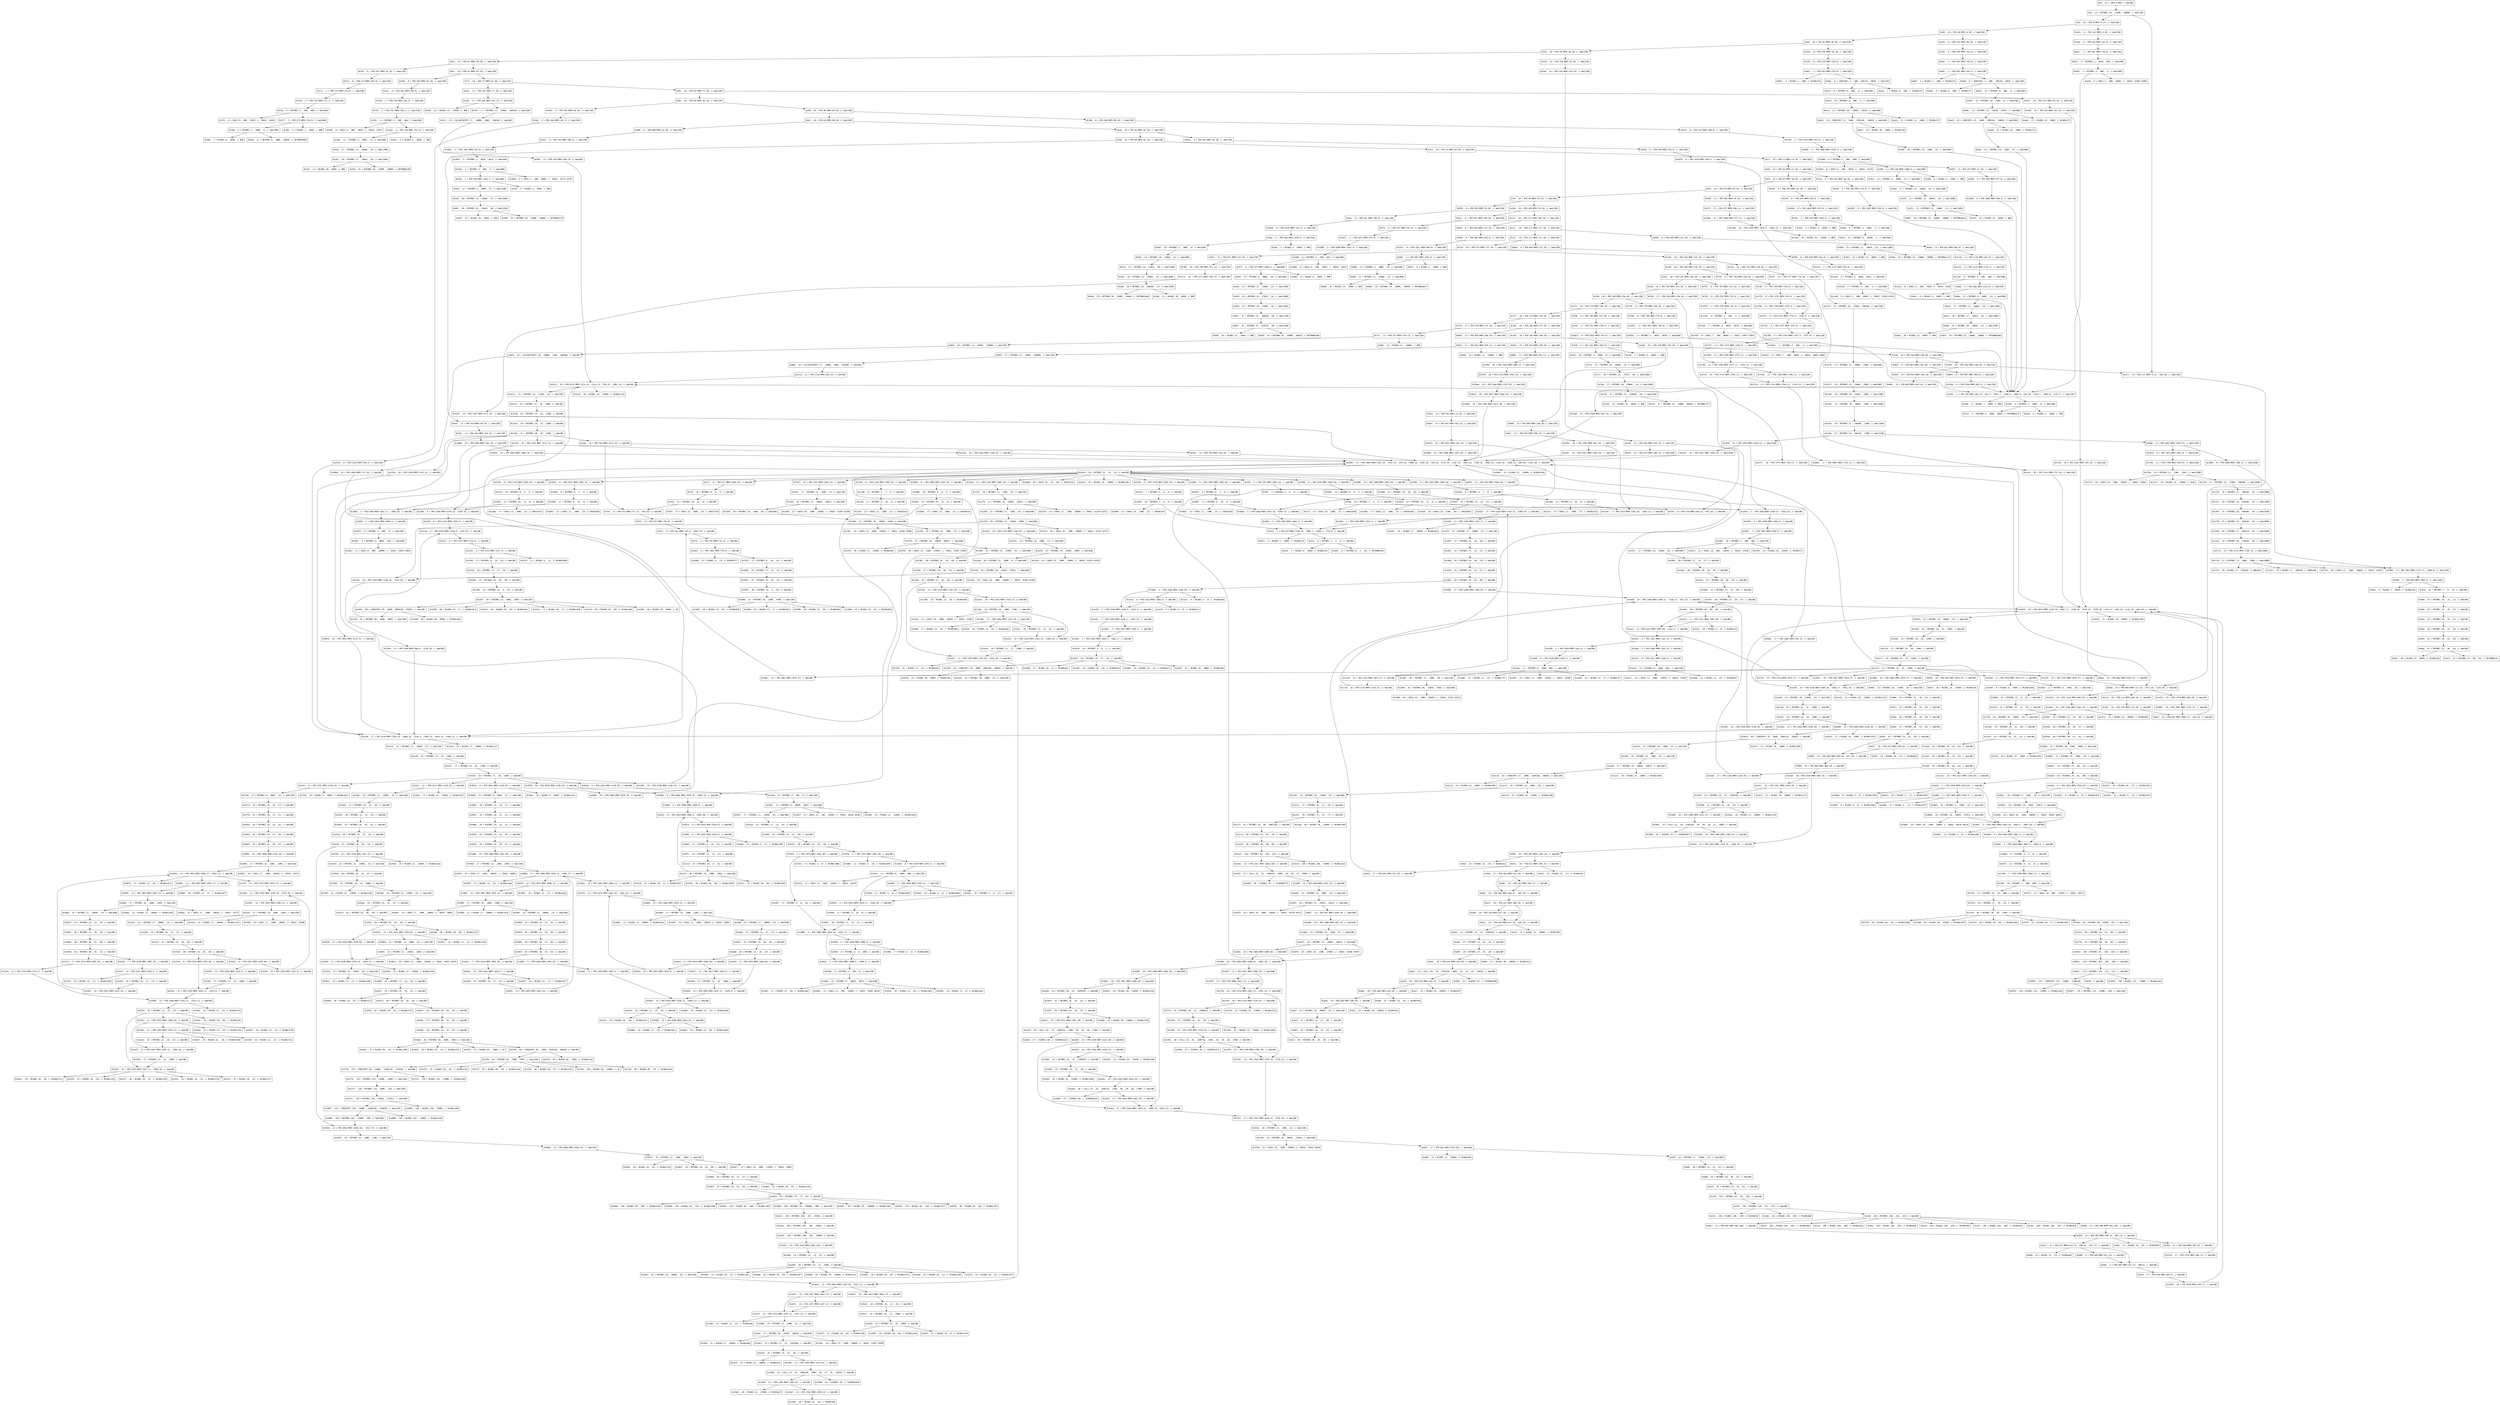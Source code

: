 
digraph G {
graph [fontname = "consolas"];
node  [fontname = "consolas"];
edge  [fontname = "consolas"];
instruction_3 [label="0x0: .19 = uPHI~0-MEM // mem(0B)", shape="record"];
instruction_2 [label="0x4: .22 = MSTORE(.19, .21#40, .20#80) // mem(32B)", shape="record"];
instruction_8704 [label="0xd: .18 = PHI~d-MEM(~0.22) // mem(32B)", shape="record"];
instruction_8698 [label="0x1c1: .18 = PHI~1c1-MEM(~0.22, ~1b6.18) // mem(32B)", shape="record"];
instruction_8167 [label="0x1e1: .0 = PHI~1e1-MEM(~d.18) // mem(32B)", shape="record"];
instruction_9027 [label="0x40: .18 = PHI~40-MEM(~d.18) // mem(32B)", shape="record"];
instruction_8164 [label="0x8dd: .18 = PHI~8dd-MEM(~1c1.18, ~1ff1.18, ~1155.16) // mem(0B)", shape="record"];
instruction_7578 [label="0x1ed: .0 = PHI~1ed-MEM(~1e1.0) // mem(32B)", shape="record"];
instruction_8705 [label="0x4b: .18 = PHI~4b-MEM(~40.18) // mem(32B)", shape="record"];
instruction_8755 [label="0x214: .0 = PHI~214-MEM(~40.18) // mem(32B)", shape="record"];
instruction_8362 [label="0x1ca: .16 = PHI~1ca-MEM(~8dd.18) // mem(0B)", shape="record"];
instruction_8361 [label="0x1ffa: .15 = PHI~1ffa-MEM(~8dd.18) // mem(0B)", shape="record"];
instruction_7692 [label="0x1163: .19 = PHI~1163-MEM(~8dd.18) // mem(0B)", shape="record"];
instruction_1805 [label="0xe4c: .2 = PHI~e4c-MEM(~1ed.0) // mem(32B)", shape="record"];
instruction_9279 [label="0x56: .18 = PHI~56-MEM(~4b.18) // mem(32B)", shape="record"];
instruction_8168 [label="0x229: .0 = PHI~229-MEM(~4b.18) // mem(32B)", shape="record"];
instruction_8230 [label="0x220: .0 = PHI~220-MEM(~214.0) // mem(32B)", shape="record"];
instruction_7835 [label="0x1d5: .16 = PHI~1d5-MEM(~1ca.16) // mem(0B)", shape="record"];
instruction_7834 [label="0x2005: .15 = PHI~2005-MEM(~1ffa.15) // mem(0B)", shape="record"];
instruction_2160 [label="0x116e: .19 = PHI~116e-MEM(~1163.19) // mem(0B)", shape="record"];
instruction_1804 [label="0xe51: .5 = MSTORE(.2, .4#20, .3#d) // mem(64B)", shape="record"];
instruction_9028 [label="0x61: .18 = PHI~61-MEM(~56.18) // mem(32B)", shape="record"];
instruction_9057 [label="0x23e: .14 = PHI~23e-MEM(~56.18) // mem(32B)", shape="record"];
instruction_7579 [label="0x235: .0 = PHI~235-MEM(~229.0) // mem(32B)", shape="record"];
instruction_7665 [label="0xe5e: .1 = PHI~e5e-MEM(~220.0) // mem(32B)", shape="record"];
instruction_7587 [label="0x8e2: .18 = PHI~8e2-MEM(~2005.15, ~1d5.16) // mem(0B)", shape="record"];
instruction_2163 [label="0x1178: .24 = MSTORE(.19, .20#40, .23) // mem(32B)", shape="record"];
instruction_2159 [label="0x1172: .21 = MLOAD(.19, .20#40) // MLOADx86f", shape="record"];
instruction_1808 [label="0xe56: .7 = MSTORE(.5, .6#0, .1) // mem(96B)", shape="record"];
instruction_8706 [label="0x6c: .18 = PHI~6c-MEM(~61.18) // mem(32B)", shape="record"];
instruction_8757 [label="0x267: .0 = PHI~267-MEM(~61.18) // mem(32B)", shape="record"];
instruction_8756 [label="0x24a: .14 = PHI~24a-MEM(~23e.14) // mem(32B)", shape="record"];
instruction_1851 [label="0xeb3: .1 = PHI~eb3-MEM(~235.0) // mem(32B)", shape="record"];
instruction_1827 [label="0xe81: .1 = PHI~e81-MEM(~e5e.1) // mem(32B)", shape="record"];
instruction_7177 [label="0x3bf4: .19 = PHI~3bf4-MEM(~114d.18, ~38b2.17, ~24a8.18, ~3549.16, ~3539.18, ~2fc0.17, ~8e2.18, ~1cdc.18, ~8ea.14) // mem(0B)", shape="record"];
instruction_2168 [label="0x1184: .29 = MSTORE(.24, .21, .28) // mem(0B)", shape="record"];
instruction_1810 [label="0xe5a: .9 = SHA3(.7, .6#0, .8#40) // 'SHA3i' %1807 %1802", shape="record"];
instruction_232 [label="0x202: .1 = PHI~202-MEM(~e81.22, ~e4c.7, ~2011.7, ~23da.0, ~18d9.0, ~eb3.20, ~1fdf.7, ~18df.0, ~1c5f.7) // mem(32B)", shape="record"];
instruction_8758 [label="0x295: .0 = PHI~295-MEM(~6c.18) // mem(32B)", shape="record"];
instruction_8169 [label="0x77: .18 = PHI~77-MEM(~6c.18) // mem(32B)", shape="record"];
instruction_8232 [label="0x273: .0 = PHI~273-MEM(~267.0) // mem(32B)", shape="record"];
instruction_8231 [label="0xedd: .14 = PHI~edd-MEM(~24a.14) // mem(32B)", shape="record"];
instruction_1854 [label="0xebe: .6 = CODECOPY(.1, .2#0, .5#3cf6, .4#20) // mem(32B)", shape="record"];
instruction_1850 [label="0xeb7: .3 = MLOAD(.1, .2#0) // MLOADx73a", shape="record"];
instruction_1826 [label="0xe87: .5 = MLOAD(.1, .4#0) // MLOADx722", shape="record"];
instruction_1830 [label="0xe8e: .8 = CODECOPY(.1, .4#0, .7#3cf6, .6#20) // mem(32B)", shape="record"];
instruction_7176 [label="0x3bf8: .21 = MLOAD(.19, .20#40) // MLOADx1c08", shape="record"];
instruction_7180 [label="0x3bfe: .24 = MSTORE(.19, .20#40, .23) // mem(32B)", shape="record"];
instruction_2175 [label="0x119c: .36 = MSTORE(.29, .35, .33) // mem(0B)", shape="record"];
instruction_234 [label="0x209: .4 = MSTORE(.1, .3#80, .0) // mem(64B)", shape="record"];
instruction_231 [label="0x206: .3 = MLOAD(.1, .2#40) // #80", shape="record"];
instruction_8233 [label="0x2a1: .0 = PHI~2a1-MEM(~295.0) // mem(32B)", shape="record"];
instruction_7580 [label="0x2dc: .11 = PHI~2dc-MEM(~77.18) // mem(32B)", shape="record"];
instruction_9081 [label="0x82: .18 = PHI~82-MEM(~77.18) // mem(32B)", shape="record"];
instruction_7669 [label="0xf1c: .1 = PHI~f1c-MEM(~273.0) // mem(32B)", shape="record"];
instruction_9253 [label="0xf16: .0 = PHI~f16-MEM(~edd.14, ~f01.10) // mem(0B)", shape="record"];
instruction_7668 [label="0xef4: .16 = PHI~ef4-MEM(~edd.14) // mem(32B)", shape="record"];
instruction_1855 [label="0xec0: .7 = MLOAD(.6, .2#0) // MLOADx73f", shape="record"];
instruction_1856 [label="0xec2: .8 = MSTORE(.6, .2#0, .3) // mem(64B)", shape="record"];
instruction_1832 [label="0xe92: .10 = MSTORE(.8, .4#0, .5) // mem(64B)", shape="record"];
instruction_1831 [label="0xe90: .9 = MLOAD(.8, .4#0) // MLOADx727", shape="record"];
instruction_7182 [label="0x3c03: .26 = MSTORE(.24, .21, .25#0) // mem(0B)", shape="record"];
instruction_2182 [label="0x11aa: .43 = MSTORE(.36, .42, .41) // mem(0B)", shape="record"];
instruction_235 [label="0x20a: .5 = MLOAD(.4, .2#40) // #80", shape="record"];
instruction_239 [label="0x213: .9 = RETURN(.4, .5#80, .8#20) // RETURN0x375", shape="record"];
instruction_7671 [label="0xf4e: .1 = PHI~f4e-MEM(~2a1.0) // mem(32B)", shape="record"];
instruction_359 [label="0x2e8: .11 = PHI~2e8-MEM(~2dc.11) // mem(32B)", shape="record"];
instruction_9084 [label="0x8d: .18 = PHI~8d-MEM(~82.18) // mem(32B)", shape="record"];
instruction_8770 [label="0x321: .16 = PHI~321-MEM(~82.18) // mem(32B)", shape="record"];
instruction_1922 [label="0xf2a: .2 = PHI~f2a-MEM(~f1c.1) // mem(32B)", shape="record"];
instruction_275 [label="0x253: .1 = PHI~253-MEM(~23f8.10, ~18b5.1, ~23d4.1, ~f16.0) // mem(0B)", shape="record"];
instruction_5215 [label="0x2bb5: .21 = PHI~2bb5-MEM(~192c.16, ~23a7.16, ~ef4.16, ~1888.16, ~2382.18, ~fba.16, ~1cfb.16, ~1c87.16, ~1824.16, ~1338.16, ~208e.16, ~21eb.16, ~23e0.15, ~ade.40, ~11e1.18) // mem(0B)", shape="record"];
instruction_1858 [label="0xec5: .10 = MSTORE(.8, .9#0, .7) // mem(64B)", shape="record"];
instruction_1834 [label="0xe97: .12 = MSTORE(.10, .11#0, .9) // mem(64B)", shape="record"];
instruction_7185 [label="0x3c0a: .29 = MSTORE(.26, .28, .25#0) // mem(0B)", shape="record"];
instruction_2195 [label="0x11bf: .56 = MSTORE(.43, .55, .53) // mem(0B)", shape="record"];
instruction_1949 [label="0xf5c: .3 = PHI~f5c-MEM(~f4e.1) // mem(32B)", shape="record"];
instruction_358 [label="0x2ed: .14 = MLOAD(.11, .13#40) // #80", shape="record"];
instruction_362 [label="0x2f6: .17 = MSTORE(.11, .13#40, .16#ce0) // mem(32B)", shape="record"];
instruction_9029 [label="0x98: .18 = PHI~98-MEM(~8d.18) // mem(32B)", shape="record"];
instruction_8778 [label="0x342: .3 = PHI~342-MEM(~8d.18) // mem(32B)", shape="record"];
instruction_8246 [label="0x32d: .16 = PHI~32d-MEM(~321.16) // mem(32B)", shape="record"];
instruction_1921 [label="0xf2e: .6 = MSTORE(.2, .5#0, .4#b) // mem(64B)", shape="record"];
instruction_279 [label="0x25c: .6 = MSTORE(.1, .3, .5) // mem(0B)", shape="record"];
instruction_274 [label="0x257: .3 = MLOAD(.1, .2#40) // MLOADx112", shape="record"];
instruction_5214 [label="0x2bb9: .23 = MLOAD(.21, .22#40) // MLOADx145e", shape="record"];
instruction_5227 [label="0x2bcb: .34 = MSTORE(.21, .23, .33) // mem(0B)", shape="record"];
instruction_1861 [label="0xeca: .13 = MSTORE(.10, .12#20, .11#11) // mem(96B)", shape="record"];
instruction_1837 [label="0xe9c: .15 = MSTORE(.12, .14#20, .13#11) // mem(96B)", shape="record"];
instruction_7187 [label="0x3c10: .31 = MSTORE(.29, .30, .25#0) // mem(0B)", shape="record"];
instruction_2204 [label="0x11d0: .65 = MSTORE(.56, .64, .62) // mem(0B)", shape="record"];
instruction_1948 [label="0xf61: .6 = MSTORE(.3, .5#0, .4#a) // mem(64B)", shape="record"];
instruction_368 [label="0x311: .23 = CALLDATACOPY(.17, .14#80, .20#4, .15#c60) // mem(0B)", shape="record"];
instruction_8707 [label="0xa3: .18 = PHI~a3-MEM(~98.18) // mem(32B)", shape="record"];
instruction_8788 [label="0x3b8: .0 = PHI~3b8-MEM(~98.18) // mem(32B)", shape="record"];
instruction_8252 [label="0x34e: .3 = PHI~34e-MEM(~342.3) // mem(32B)", shape="record"];
instruction_7691 [label="0x114d: .18 = PHI~114d-MEM(~32d.16) // mem(32B)", shape="record"];
instruction_1925 [label="0xf33: .9 = SHA3(.6, .8#0, .7#20) // 'SHA3i' %1918", shape="record"];
instruction_300 [label="0x27f: .1 = PHI~27f-MEM(~f2a.6) // mem(64B)", shape="record"];
instruction_280 [label="0x25d: .7 = MLOAD(.6, .2#40) // MLOADx118", shape="record"];
instruction_284 [label="0x266: .11 = RETURN(.6, .7, .10) // RETURN0x4b7", shape="record"];
instruction_4205 [label="0x21f8: .8 = PHI~21f8-MEM(~2bb5.34) // mem(0B)", shape="record"];
instruction_2389 [label="0x1347: .14 = PHI~1347-MEM(~2bb5.34) // mem(0B)", shape="record"];
instruction_4443 [label="0x23f8: .5 = PHI~23f8-MEM(~2bb5.34) // mem(0B)", shape="record"];
instruction_2222 [label="0x11ed: .11 = PHI~11ed-MEM(~2bb5.34) // mem(0B)", shape="record"];
instruction_3009 [label="0x1831: .6 = PHI~1831-MEM(~2bb5.34) // mem(0B)", shape="record"];
instruction_4070 [label="0x209b: .8 = PHI~209b-MEM(~2bb5.34) // mem(0B)", shape="record"];
instruction_3636 [label="0x1d08: .19 = PHI~1d08-MEM(~2bb5.34) // mem(0B)", shape="record"];
instruction_3568 [label="0x1c94: .6 = PHI~1c94-MEM(~2bb5.34) // mem(0B)", shape="record"];
instruction_1893 [label="0xf01: .5 = PHI~f01-MEM(~2bb5.34) // mem(0B)", shape="record"];
instruction_8469 [label="0xb7b: .12 = PHI~b7b-MEM(~2bb5.34) // mem(0B)", shape="record"];
instruction_5232 [label="0x2bd6: .39 = SHA3(.34, .35, .38) // SHA3x62fe", shape="record"];
instruction_1998 [label="0xfc7: .8 = PHI~fc7-MEM(~2bb5.34) // mem(0B)", shape="record"];
instruction_3072 [label="0x1895: .6 = PHI~1895-MEM(~2bb5.34) // mem(0B)", shape="record"];
instruction_5228 [label="0x2bcd: .35 = MLOAD(.34, .22#40) // MLOADx146c", shape="record"];
instruction_4402 [label="0x23b4: .6 = PHI~23b4-MEM(~2bb5.34) // mem(0B)", shape="record"];
instruction_3161 [label="0x1939: .8 = PHI~1939-MEM(~2bb5.34) // mem(0B)", shape="record"];
instruction_1866 [label="0xed5: .18 = CODECOPY(.13, .14#0, .17#3cb6, .16#20) // mem(64B)", shape="record"];
instruction_1863 [label="0xece: .15 = MLOAD(.13, .14#0) // MLOADx73f", shape="record"];
instruction_1839 [label="0xea0: .17 = MLOAD(.15, .16#0) // MLOADx727", shape="record"];
instruction_1842 [label="0xea7: .20 = CODECOPY(.15, .16#0, .19#3cb6, .18#20) // mem(64B)", shape="record"];
instruction_7190 [label="0x3c17: .34 = MSTORE(.31, .33, .25#0) // mem(0B)", shape="record"];
instruction_7695 [label="0x11e1: .18 = PHI~11e1-MEM(~116e.65) // mem(0B)", shape="record"];
instruction_8399 [label="0x11da: .17 = PHI~11da-MEM(~116e.65) // mem(0B)", shape="record"];
instruction_325 [label="0x2ad: .3 = PHI~2ad-MEM(~f5c.6) // mem(64B)", shape="record"];
instruction_1952 [label="0xf66: .8 = SHA3(.6, .5#0, .7#20) // 'SHA3i' %1947", shape="record"];
instruction_7673 [label="0xf99: .13 = PHI~f99-MEM(~2e8.23) // mem(0B)", shape="record"];
instruction_9101 [label="0xae: .18 = PHI~ae-MEM(~a3.18) // mem(32B)", shape="record"];
instruction_8170 [label="0x408: .0 = PHI~408-MEM(~a3.18) // mem(32B)", shape="record"];
instruction_8278 [label="0x3c4: .0 = PHI~3c4-MEM(~3b8.0) // mem(32B)", shape="record"];
instruction_7708 [label="0x131e: .4 = PHI~131e-MEM(~34e.3) // mem(32B)", shape="record"];
instruction_304 [label="0x28a: .6 = MSTORE(.1, .3#80, .5) // mem(96B)", shape="record"];
instruction_299 [label="0x283: .3 = MLOAD(.1, .2#40) // #80", shape="record"];
instruction_4204 [label="0x21fa: .10 = MSTORE(.8, .9, .7) // mem(0B)", shape="record"];
instruction_2388 [label="0x134c: .17 = MSTORE(.14, .16#0, .15) // mem(32B)", shape="record"];
instruction_4442 [label="0x23fa: .7 = MSTORE(.5, .6, .4) // mem(0B)", shape="record"];
instruction_2221 [label="0x11f2: .14 = MSTORE(.11, .13#0, .12) // mem(32B)", shape="record"];
instruction_3008 [label="0x1833: .8 = MSTORE(.6, .7, .5) // mem(0B)", shape="record"];
instruction_4069 [label="0x209d: .10 = MSTORE(.8, .9, .7) // mem(0B)", shape="record"];
instruction_3635 [label="0x1d0a: .21 = MSTORE(.19, .20, .18) // mem(0B)", shape="record"];
instruction_3567 [label="0x1c96: .8 = MSTORE(.6, .7, .5) // mem(0B)", shape="record"];
instruction_1892 [label="0xf03: .7 = MSTORE(.5, .6, .4) // mem(0B)", shape="record"];
instruction_7903 [label="0x2bdb: .17 = PHI~2bdb-MEM(~b7b.12) // mem(0B)", shape="record"];
instruction_1997 [label="0xfc9: .10 = MSTORE(.8, .9, .7) // mem(0B)", shape="record"];
instruction_3071 [label="0x1897: .8 = MSTORE(.6, .7, .5) // mem(0B)", shape="record"];
instruction_4401 [label="0x23b6: .8 = MSTORE(.6, .7, .5) // mem(0B)", shape="record"];
instruction_3160 [label="0x193b: .10 = MSTORE(.8, .9, .7) // mem(0B)", shape="record"];
instruction_1867 [label="0xed7: .19 = MLOAD(.18, .14#0) // MLOADx74b", shape="record"];
instruction_1868 [label="0xed9: .20 = MSTORE(.18, .14#0, .15) // mem(96B)", shape="record"];
instruction_1843 [label="0xea9: .21 = MLOAD(.20, .16#0) // MLOADx733", shape="record"];
instruction_1844 [label="0xeab: .22 = MSTORE(.20, .16#0, .17) // mem(96B)", shape="record"];
instruction_7193 [label="0x3c1f: .37 = MSTORE(.34, .36, .25#0) // mem(0B)", shape="record"];
instruction_7889 [label="0x24a8: .18 = PHI~24a8-MEM(~1d98.17, ~11da.17, ~9e2.17) // mem(0B)", shape="record"];
instruction_324 [label="0x2b1: .5 = MLOAD(.3, .4#40) // #80", shape="record"];
instruction_333 [label="0x2be: .12 = MSTORE(.3, .5#80, .11) // mem(96B)", shape="record"];
instruction_7198 [label="0x3c22: .16 = PHI~3c22-MEM(~2fca.14, ~21ca.13, ~f99.13, ~38bc.14) // mem(0B)", shape="record"];
instruction_9329 [label="0xb9: .18 = PHI~b9-MEM(~ae.18) // mem(32B)", shape="record"];
instruction_8789 [label="0x451: .6 = PHI~451-MEM(~ae.18) // mem(32B)", shape="record"];
instruction_7581 [label="0x414: .0 = PHI~414-MEM(~408.0) // mem(32B)", shape="record"];
instruction_7740 [label="0x15f8: .1 = PHI~15f8-MEM(~3c4.0) // mem(32B)", shape="record"];
instruction_7216 [label="0x3c49: .17 = PHI~3c49-MEM(~2fd4.16, ~206d.14, ~131e.4, ~339a.15, ~38c6.16, ~24ba.13) // mem(0B)", shape="record"];
instruction_309 [label="0x294: .11 = RETURN(.6, .7#80, .10#20) // RETURNx6969", shape="record"];
instruction_305 [label="0x28b: .7 = MLOAD(.6, .2#40) // #80", shape="record"];
instruction_4210 [label="0x2202: .13 = MSTORE(.10, .12, .6) // mem(0B)", shape="record"];
instruction_2392 [label="0x1353: .20 = MSTORE(.17, .19#20, .18#11) // mem(64B)", shape="record"];
instruction_4448 [label="0x2402: .10 = MSTORE(.7, .9, .3) // mem(0B)", shape="record"];
instruction_2225 [label="0x11f9: .17 = MSTORE(.14, .16#20, .15#11) // mem(64B)", shape="record"];
instruction_3014 [label="0x183b: .11 = MSTORE(.8, .10, .4) // mem(0B)", shape="record"];
instruction_4075 [label="0x20a5: .13 = MSTORE(.10, .12, .6) // mem(0B)", shape="record"];
instruction_3641 [label="0x1d12: .24 = MSTORE(.21, .23, .17) // mem(0B)", shape="record"];
instruction_3573 [label="0x1c9e: .11 = MSTORE(.8, .10, .4) // mem(0B)", shape="record"];
instruction_1898 [label="0xf0b: .10 = MSTORE(.7, .9, .3) // mem(0B)", shape="record"];
instruction_7255 [label="0x3c9e: .20 = PHI~3c9e-MEM(~24b0.18, ~2bdb.17, ~3541.19) // mem(0B)", shape="record"];
instruction_2003 [label="0xfd1: .13 = MSTORE(.10, .12, .6) // mem(0B)", shape="record"];
instruction_3077 [label="0x189f: .11 = MSTORE(.8, .10, .4) // mem(0B)", shape="record"];
instruction_4407 [label="0x23be: .11 = MSTORE(.8, .10, .4) // mem(0B)", shape="record"];
instruction_3166 [label="0x1943: .13 = MSTORE(.10, .12, .6) // mem(0B)", shape="record"];
instruction_1148 [label="0x8f8: .16 = PHI~8f8-MEM(~3bf4.37) // mem(0B)", shape="record"];
instruction_8062 [label="0x38bc: .14 = PHI~38bc-MEM(~3bf4.37) // mem(0B)", shape="record"];
instruction_7952 [label="0x2fca: .14 = PHI~2fca-MEM(~3bf4.37) // mem(0B)", shape="record"];
instruction_7890 [label="0x24b0: .18 = PHI~24b0-MEM(~3bf4.37) // mem(0B)", shape="record"];
instruction_8700 [label="0x1155: .16 = PHI~1155-MEM(~3bf4.37) // mem(0B)", shape="record"];
instruction_7588 [label="0x8ea: .14 = PHI~8ea-MEM(~3bf4.37) // mem(0B)", shape="record"];
instruction_8343 [label="0x1ce4: .15 = PHI~1ce4-MEM(~3bf4.37) // mem(0B)", shape="record"];
instruction_8041 [label="0x3541: .19 = PHI~3541-MEM(~3bf4.37) // mem(0B)", shape="record"];
instruction_6369 [label="0x3554: .6 = PHI~3554-MEM(~3bf4.37) // mem(0B)", shape="record"];
instruction_339 [label="0x2cb: .17 = MSTORE(.12, .16#a0, .14) // mem(128B)", shape="record"];
instruction_7201 [label="0x3c2c: .21 = MSTORE(.16, .17#40, .20) // mem(32B)", shape="record"];
instruction_7197 [label="0x3c26: .18 = MLOAD(.16, .17#40) // MLOADx1c1d", shape="record"];
instruction_9330 [label="0xc4: .18 = PHI~c4-MEM(~b9.18) // mem(32B)", shape="record"];
instruction_9104 [label="0x4c6: .13 = PHI~4c6-MEM(~b9.18) // mem(32B)", shape="record"];
instruction_8279 [label="0x45d: .6 = PHI~45d-MEM(~451.6) // mem(32B)", shape="record"];
instruction_2770 [label="0x1642: .2 = PHI~1642-MEM(~414.0) // mem(32B)", shape="record"];
instruction_2736 [label="0x1606: .3 = PHI~1606-MEM(~15f8.1) // mem(32B)", shape="record"];
instruction_7215 [label="0x3c4d: .19 = MLOAD(.17, .18#40) // MLOADx1c2f", shape="record"];
instruction_7219 [label="0x3c53: .22 = MSTORE(.17, .18#40, .21) // mem(32B)", shape="record"];
instruction_9124 [label="0x220d: .0 = PHI~220d-MEM(~21f8.13, ~21d5.16) // mem(0B)", shape="record"];
instruction_4214 [label="0x2208: .17 = SHA3(.13, .16#0, .15) // SHA3x53fa", shape="record"];
instruction_2394 [label="0x1358: .22 = SHA3(.20, .16#0, .21#40) // 'SHA3i' %2387 %2390", shape="record"];
instruction_2403 [label="0x1365: .30 = MSTORE(.20, .16#0, .29) // mem(64B)", shape="record"];
instruction_4452 [label="0x2408: .14 = SHA3(.10, .13#0, .12) // SHA30x10f", shape="record"];
instruction_2227 [label="0x11fe: .19 = SHA3(.17, .13#0, .18#40) // 'SHA3i' %2220 %2223", shape="record"];
instruction_2236 [label="0x120b: .27 = MSTORE(.17, .13#0, .26) // mem(64B)", shape="record"];
instruction_3018 [label="0x1841: .15 = SHA3(.11, .14#0, .13) // SHA30x563", shape="record"];
instruction_7760 [label="0x1846: .2 = PHI~1846-MEM(~1831.11, ~180e.16) // mem(0B)", shape="record"];
instruction_9123 [label="0x20b0: .0 = PHI~20b0-MEM(~2078.16, ~209b.13) // mem(0B)", shape="record"];
instruction_4079 [label="0x20ab: .17 = SHA3(.13, .16#0, .15) // SHA30x52e", shape="record"];
instruction_3645 [label="0x1d18: .28 = SHA3(.24, .27#0, .26) // SHA3x9e52", shape="record"];
instruction_7809 [label="0x1d1d: .17 = PHI~1d1d-MEM(~1ce4.15, ~1d08.24) // mem(0B)", shape="record"];
instruction_3577 [label="0x1ca4: .15 = SHA3(.11, .14#0, .13) // SHA30x51a", shape="record"];
instruction_1902 [label="0xf11: .14 = SHA3(.10, .13#0, .12) // SHA3x5ed0", shape="record"];
instruction_7254 [label="0x3ca2: .22 = MLOAD(.20, .21#40) // MLOADx1c56", shape="record"];
instruction_7257 [label="0x3ca8: .24 = MSTORE(.20, .21#40, .23) // mem(32B)", shape="record"];
instruction_2007 [label="0xfd7: .17 = SHA3(.13, .16#0, .15) // SHA3x17d3", shape="record"];
instruction_9079 [label="0xfdc: .0 = PHI~fdc-MEM(~fc7.13, ~fa4.16) // mem(0B)", shape="record"];
instruction_3081 [label="0x18a5: .15 = SHA3(.11, .14#0, .13) // SHA3x51b9", shape="record"];
instruction_9432 [label="0x18aa: .1 = PHI~18aa-MEM(~1872.16, ~1895.11) // mem(0B)", shape="record"];
instruction_9434 [label="0x23c9: .1 = PHI~23c9-MEM(~2391.16, ~23b4.11) // mem(0B)", shape="record"];
instruction_4411 [label="0x23c4: .15 = SHA3(.11, .14#0, .13) // SHA30x52a", shape="record"];
instruction_3170 [label="0x1949: .17 = SHA3(.13, .16#0, .15) // SHA30x366", shape="record"];
instruction_8312 [label="0x194e: .5 = PHI~194e-MEM(~1939.13, ~1916.16) // mem(0B)", shape="record"];
instruction_1151 [label="0x902: .21 = MSTORE(.16, .17#40, .20) // mem(32B)", shape="record"];
instruction_1147 [label="0x8fc: .18 = MLOAD(.16, .17#40) // MLOADx47b", shape="record"];
instruction_7808 [label="0x1cfb: .16 = PHI~1cfb-MEM(~1ce4.15) // mem(0B)", shape="record"];
instruction_6372 [label="0x355e: .11 = MSTORE(.6, .7#40, .10) // mem(32B)", shape="record"];
instruction_6368 [label="0x3558: .8 = MLOAD(.6, .7#40) // MLOADx18e0", shape="record"];
instruction_343 [label="0x2d1: .20 = MSTORE(.17, .19#c0, .18) // mem(160B)", shape="record"];
instruction_7203 [label="0x3c31: .23 = MSTORE(.21, .18, .22#0) // mem(0B)", shape="record"];
instruction_9105 [label="0x4e3: .14 = PHI~4e3-MEM(~c4.18) // mem(32B)", shape="record"];
instruction_9106 [label="0xcf: .18 = PHI~cf-MEM(~c4.18) // mem(32B)", shape="record"];
instruction_8791 [label="0x4d2: .13 = PHI~4d2-MEM(~4c6.13) // mem(32B)", shape="record"];
instruction_7742 [label="0x1679: .8 = PHI~1679-MEM(~45d.6) // mem(32B)", shape="record"];
instruction_2769 [label="0x1647: .5 = MSTORE(.2, .4#20, .3#12) // mem(64B)", shape="record"];
instruction_2735 [label="0x160b: .6 = MSTORE(.3, .5#0, .4#9) // mem(64B)", shape="record"];
instruction_7221 [label="0x3c58: .24 = MSTORE(.22, .19, .23#0) // mem(0B)", shape="record"];
instruction_8829 [label="0x2218: .0 = PHI~2218-MEM(~220d.0) // mem(0B)", shape="record"];
instruction_2405 [label="0x1369: .32 = MSTORE(.30, .19#20, .31#d) // mem(64B)", shape="record"];
instruction_2238 [label="0x1210: .29 = MSTORE(.27, .16#20, .28#d) // mem(64B)", shape="record"];
instruction_3034 [label="0x1851: .2 = PHI~1851-MEM(~1846.2) // mem(0B)", shape="record"];
instruction_8821 [label="0x20bb: .0 = PHI~20bb-MEM(~20b0.0) // mem(0B)", shape="record"];
instruction_3659 [label="0x1d28: .17 = PHI~1d28-MEM(~1d1d.17) // mem(0B)", shape="record"];
instruction_7259 [label="0x3cad: .26 = MSTORE(.24, .22, .25#0) // mem(0B)", shape="record"];
instruction_8762 [label="0xfe7: .0 = PHI~fe7-MEM(~fdc.0) // mem(0B)", shape="record"];
instruction_9254 [label="0x18b5: .1 = PHI~18b5-MEM(~18aa.1) // mem(0B)", shape="record"];
instruction_9256 [label="0x23d4: .1 = PHI~23d4-MEM(~23c9.1) // mem(0B)", shape="record"];
instruction_7773 [label="0x1959: .5 = PHI~1959-MEM(~194e.5) // mem(0B)", shape="record"];
instruction_1156 [label="0x90e: .26 = MSTORE(.21, .18, .25) // mem(0B)", shape="record"];
instruction_6377 [label="0x3569: .16 = MSTORE(.11, .8, .15) // mem(0B)", shape="record"];
instruction_348 [label="0x2db: .25 = RETURN(.20, .21#80, .24#60) // RETURN0x290", shape="record"];
instruction_344 [label="0x2d2: .21 = MLOAD(.20, .4#40) // #80", shape="record"];
instruction_7206 [label="0x3c38: .26 = MSTORE(.23, .25, .22#0) // mem(0B)", shape="record"];
instruction_8792 [label="0x4ef: .14 = PHI~4ef-MEM(~4e3.14) // mem(32B)", shape="record"];
instruction_9107 [label="0xda: .18 = PHI~da-MEM(~cf.18) // mem(32B)", shape="record"];
instruction_8793 [label="0x4ff: .0 = PHI~4ff-MEM(~cf.18) // mem(32B)", shape="record"];
instruction_8291 [label="0x180e: .16 = PHI~180e-MEM(~4d2.13) // mem(32B)", shape="record"];
instruction_7231 [label="0x3c69: .16 = PHI~3c69-MEM(~1679.8, ~190e.15) // mem(32B)", shape="record"];
instruction_2773 [label="0x164c: .7 = MSTORE(.5, .6#0, .1) // mem(96B)", shape="record"];
instruction_2739 [label="0x1610: .8 = SHA3(.6, .5#0, .7#20) // 'SHA3i' %2734", shape="record"];
instruction_473 [label="0x3d0: .4 = PHI~3d0-MEM(~1606.6) // mem(64B)", shape="record"];
instruction_7224 [label="0x3c5f: .27 = MSTORE(.24, .26, .23#0) // mem(0B)", shape="record"];
instruction_8381 [label="0x221d: .0 = PHI~221d-MEM(~2218.0, ~2232.91) // mem(0B)", shape="record"];
instruction_2406 [label="0x136c: .33 = SHA3(.32, .16#0, .21#40) // 'SHA3i' %2402 %2404", shape="record"];
instruction_2408 [label="0x1370: .35 = MSTORE(.32, .16#0, .15) // mem(64B)", shape="record"];
instruction_8544 [label="0x124d: .10 = PHI~124d-MEM(~11ed.29, ~1224.28) // mem(0B)", shape="record"];
instruction_2239 [label="0x1212: .30 = SHA3(.29, .13#0, .18#40) // 'SHA3i' %2235 %2237", shape="record"];
instruction_2257 [label="0x1224: .10 = PHI~1224-MEM(~11ed.29) // mem(64B)", shape="record"];
instruction_3033 [label="0x1857: .6 = MSTORE(.2, .5#0, .3) // mem(32B)", shape="record"];
instruction_8369 [label="0x20c0: .0 = PHI~20c0-MEM(~20bb.0, ~20d5.40) // mem(0B)", shape="record"];
instruction_3662 [label="0x1d32: .22 = MSTORE(.17, .18#40, .21) // mem(32B)", shape="record"];
instruction_3658 [label="0x1d2c: .19 = MLOAD(.17, .18#40) // MLOADxe4a", shape="record"];
instruction_7262 [label="0x3cb2: .29 = MSTORE(.26, .28, .25#0) // mem(0B)", shape="record"];
instruction_8239 [label="0xfec: .0 = PHI~fec-MEM(~fe7.0, ~1001.53) // mem(0B)", shape="record"];
instruction_3192 [label="0x1967: .7 = PHI~1967-MEM(~1959.5) // mem(0B)", shape="record"];
instruction_1163 [label="0x927: .33 = MSTORE(.26, .32, .30) // mem(0B)", shape="record"];
instruction_6383 [label="0x357a: .22 = MSTORE(.16, .21, .19) // mem(0B)", shape="record"];
instruction_7208 [label="0x3c3e: .28 = MSTORE(.26, .27, .22#0) // mem(0B)", shape="record"];
instruction_8299 [label="0x1872: .16 = PHI~1872-MEM(~4ef.14) // mem(32B)", shape="record"];
instruction_9108 [label="0xe5: .18 = PHI~e5-MEM(~da.18) // mem(32B)", shape="record"];
instruction_8794 [label="0x514: .0 = PHI~514-MEM(~da.18) // mem(32B)", shape="record"];
instruction_8305 [label="0x50b: .0 = PHI~50b-MEM(~4ff.0) // mem(32B)", shape="record"];
instruction_7757 [label="0x1824: .16 = PHI~1824-MEM(~180e.16) // mem(32B)", shape="record"];
instruction_7234 [label="0x3c73: .21 = MSTORE(.16, .17#40, .20#140) // mem(32B)", shape="record"];
instruction_7230 [label="0x3c6d: .18 = MLOAD(.16, .17#40) // #80", shape="record"];
instruction_517 [label="0x420: .3 = PHI~420-MEM(~1642.7) // mem(96B)", shape="record"];
instruction_2775 [label="0x1650: .9 = SHA3(.7, .6#0, .8#40) // 'SHA3i' %2772 %2767", shape="record"];
instruction_472 [label="0x3d4: .6 = MLOAD(.4, .5#40) // #80", shape="record"];
instruction_481 [label="0x3e1: .13 = MSTORE(.4, .6#80, .12) // mem(96B)", shape="record"];
instruction_7226 [label="0x3c66: .29 = MSTORE(.27, .28, .23#0) // mem(0B)", shape="record"];
instruction_7863 [label="0x2227: .4 = PHI~2227-MEM(~221d.0) // mem(0B)", shape="record"];
instruction_2410 [label="0x1374: .37 = MSTORE(.35, .19#20, .36#12) // mem(64B)", shape="record"];
instruction_8029 [label="0x339a: .15 = PHI~339a-MEM(~dbb.8, ~124d.10) // mem(0B)", shape="record"];
instruction_2256 [label="0x1232: .19 = MSTORE(.10, .18#0, .17) // mem(64B)", shape="record"];
instruction_3037 [label="0x185c: .9 = MSTORE(.6, .8#20, .7#1) // mem(64B)", shape="record"];
instruction_7845 [label="0x20ca: .4 = PHI~20ca-MEM(~20c0.0) // mem(0B)", shape="record"];
instruction_3667 [label="0x1d3f: .27 = MSTORE(.22, .19, .26) // mem(0B)", shape="record"];
instruction_8042 [label="0x3549: .16 = PHI~3549-MEM(~3c9e.29) // mem(0B)", shape="record"];
instruction_7891 [label="0x24ba: .13 = PHI~24ba-MEM(~3c9e.29) // mem(0B)", shape="record"];
instruction_5247 [label="0x2be6: .19 = PHI~2be6-MEM(~3c9e.29) // mem(0B)", shape="record"];
instruction_7681 [label="0xff6: .4 = PHI~ff6-MEM(~fec.0) // mem(0B)", shape="record"];
instruction_3191 [label="0x196c: .10 = MSTORE(.7, .9#0, .8#c) // mem(32B)", shape="record"];
instruction_1170 [label="0x936: .40 = MSTORE(.33, .39, .38) // mem(0B)", shape="record"];
instruction_6393 [label="0x358f: .32 = MSTORE(.22, .31, .30) // mem(0B)", shape="record"];
instruction_7211 [label="0x3c46: .31 = MSTORE(.28, .30, .22#0) // mem(0B)", shape="record"];
instruction_7763 [label="0x1888: .16 = PHI~1888-MEM(~1872.16) // mem(32B)", shape="record"];
instruction_8795 [label="0x529: .0 = PHI~529-MEM(~e5.18) // mem(32B)", shape="record"];
instruction_9109 [label="0xf0: .18 = PHI~f0-MEM(~e5.18) // mem(32B)", shape="record"];
instruction_8306 [label="0x520: .0 = PHI~520-MEM(~514.0) // mem(32B)", shape="record"];
instruction_7767 [label="0x18d9: .0 = PHI~18d9-MEM(~50b.0) // mem(32B)", shape="record"];
instruction_7236 [label="0x3c78: .23 = MSTORE(.21, .18#80, .22#0) // mem(64B)", shape="record"];
instruction_516 [label="0x424: .5 = MLOAD(.3, .4#40) // #80", shape="record"];
instruction_525 [label="0x431: .12 = MSTORE(.3, .5#80, .11) // mem(128B)", shape="record"];
instruction_486 [label="0x3ea: .17 = MSTORE(.13, .16#a0, .14) // mem(128B)", shape="record"];
instruction_5668 [label="0x2fdc: .8 = PHI~2fdc-MEM(~3c49.29) // mem(0B)", shape="record"];
instruction_8364 [label="0x2078: .16 = PHI~2078-MEM(~3c49.29) // mem(0B)", shape="record"];
instruction_4536 [label="0x24c7: .11 = PHI~24c7-MEM(~3c49.29) // mem(0B)", shape="record"];
instruction_6747 [label="0x38ce: .8 = PHI~38ce-MEM(~3c49.29) // mem(0B)", shape="record"];
instruction_6164 [label="0x33a4: .4 = PHI~33a4-MEM(~3c49.29) // mem(0B)", shape="record"];
instruction_7709 [label="0x1338: .16 = PHI~1338-MEM(~3c49.29) // mem(0B)", shape="record"];
instruction_4247 [label="0x2232: .6 = PHI~2232-MEM(~2227.4) // mem(0B)", shape="record"];
instruction_2411 [label="0x1378: .38 = SHA3(.37, .16#0, .21#40) // 'SHA3i' %2387 %2409", shape="record"];
instruction_2412 [label="0x137a: .39 = MLOAD(.37, .21#40) // MLOADx96c", shape="record"];
instruction_2415 [label="0x1380: .42 = MSTORE(.37, .21#40, .41) // mem(96B)", shape="record"];
instruction_2260 [label="0x1239: .22 = MSTORE(.19, .21#20, .20#d) // mem(64B)", shape="record"];
instruction_3040 [label="0x1861: .11 = SHA3(.9, .5#0, .10#40) // 'SHA3i' %3032 %3035", shape="record"];
instruction_4112 [label="0x20d5: .6 = PHI~20d5-MEM(~20ca.4) // mem(0B)", shape="record"];
instruction_3674 [label="0x1d57: .34 = MSTORE(.27, .33, .31) // mem(0B)", shape="record"];
instruction_5246 [label="0x2bf6: .27 = MLOAD(.19, .26#0) // MLOADx147e", shape="record"];
instruction_5250 [label="0x2bfd: .30 = CODECOPY(.19, .26#0, .29#3cf6, .28#20) // mem(0B)", shape="record"];
instruction_2040 [label="0x1001: .6 = PHI~1001-MEM(~ff6.4) // mem(0B)", shape="record"];
instruction_3199 [label="0x197c: .17 = MSTORE(.10, .13#40, .16) // mem(64B)", shape="record"];
instruction_3194 [label="0x1972: .12 = SHA3(.10, .9#0, .11#20) // 'SHA3i' %3190", shape="record"];
instruction_3196 [label="0x1976: .14 = MLOAD(.10, .13#40) // MLOADxc7c", shape="record"];
instruction_1183 [label="0x94b: .53 = MSTORE(.40, .52, .50) // mem(0B)", shape="record"];
instruction_6401 [label="0x359d: .40 = MSTORE(.32, .39, .37) // mem(0B)", shape="record"];
instruction_8234 [label="0xfa4: .16 = PHI~fa4-MEM(~3c22.31) // mem(0B)", shape="record"];
instruction_7953 [label="0x2fd4: .16 = PHI~2fd4-MEM(~3c22.31) // mem(0B)", shape="record"];
instruction_8376 [label="0x21d5: .16 = PHI~21d5-MEM(~3c22.31) // mem(0B)", shape="record"];
instruction_8063 [label="0x38c6: .16 = PHI~38c6-MEM(~3c22.31) // mem(0B)", shape="record"];
instruction_8307 [label="0x535: .0 = PHI~535-MEM(~529.0) // mem(32B)", shape="record"];
instruction_8796 [label="0x56b: .11 = PHI~56b-MEM(~f0.18) // mem(32B)", shape="record"];
instruction_9113 [label="0xfb: .18 = PHI~fb-MEM(~f0.18) // mem(32B)", shape="record"];
instruction_7768 [label="0x18df: .0 = PHI~18df-MEM(~520.0) // mem(32B)", shape="record"];
instruction_7239 [label="0x3c7f: .26 = MSTORE(.23, .25#a0, .22#0) // mem(96B)", shape="record"];
instruction_530 [label="0x43a: .16 = MSTORE(.12, .15#a0, .13) // mem(160B)", shape="record"];
instruction_491 [label="0x3f6: .21 = MSTORE(.17, .20#c0, .19) // mem(160B)", shape="record"];
instruction_5671 [label="0x2fe6: .13 = MSTORE(.8, .9#40, .12) // mem(32B)", shape="record"];
instruction_5667 [label="0x2fe0: .10 = MLOAD(.8, .9#40) // MLOADx1623", shape="record"];
instruction_7838 [label="0x208e: .16 = PHI~208e-MEM(~2078.16) // mem(0B)", shape="record"];
instruction_4539 [label="0x24d1: .16 = MSTORE(.11, .12#40, .15) // mem(32B)", shape="record"];
instruction_4535 [label="0x24cb: .13 = MLOAD(.11, .12#40) // MLOADx11b7", shape="record"];
instruction_6750 [label="0x38d8: .13 = MSTORE(.8, .9#40, .12) // mem(32B)", shape="record"];
instruction_6746 [label="0x38d2: .10 = MLOAD(.8, .9#40) // MLOADx1a5a", shape="record"];
instruction_6163 [label="0x33aa: .8 = MSTORE(.4, .7#0, .5) // mem(32B)", shape="record"];
instruction_4246 [label="0x2237: .12 = MLOAD(.6, .11) // MLOADx1096", shape="record"];
instruction_4253 [label="0x2240: .17 = MSTORE(.6, .16, .14) // mem(0B)", shape="record"];
instruction_2423 [label="0x138f: .50 = MSTORE(.42, .39, .49) // mem(0B)", shape="record"];
instruction_2265 [label="0x1244: .26 = MSTORE(.22, .18#0, .9) // mem(64B)", shape="record"];
instruction_2262 [label="0x123e: .24 = SHA3(.22, .18#0, .23#40) // 'SHA3i' %2254 %2258", shape="record"];
instruction_4111 [label="0x20da: .12 = MLOAD(.6, .11) // MLOADx100f", shape="record"];
instruction_4118 [label="0x20e6: .17 = MSTORE(.6, .16, .14) // mem(0B)", shape="record"];
instruction_3681 [label="0x1d66: .41 = MSTORE(.34, .40, .39) // mem(0B)", shape="record"];
instruction_5252 [label="0x2c01: .32 = MSTORE(.30, .26#0, .27) // mem(32B)", shape="record"];
instruction_5251 [label="0x2bff: .31 = MLOAD(.30, .26#0) // MLOADx1483", shape="record"];
instruction_2046 [label="0x1012: .17 = MSTORE(.6, .16, .14) // mem(0B)", shape="record"];
instruction_2039 [label="0x1006: .12 = MLOAD(.6, .11) // MLOADx7f7", shape="record"];
instruction_3211 [label="0x1993: .28 = MSTORE(.17, .14, .27) // mem(0B)", shape="record"];
instruction_1192 [label="0x95e: .62 = MSTORE(.53, .61, .59) // mem(0B)", shape="record"];
instruction_6409 [label="0x35ae: .48 = MSTORE(.40, .47, .45) // mem(0B)", shape="record"];
instruction_7674 [label="0xfba: .16 = PHI~fba-MEM(~fa4.16) // mem(0B)", shape="record"];
instruction_7856 [label="0x21eb: .16 = PHI~21eb-MEM(~21d5.16) // mem(0B)", shape="record"];
instruction_7769 [label="0x18e5: .0 = PHI~18e5-MEM(~535.0) // mem(32B)", shape="record"];
instruction_8308 [label="0x577: .11 = PHI~577-MEM(~56b.11) // mem(32B)", shape="record"];
instruction_9114 [label="0x106: .18 = PHI~106-MEM(~fb.18) // mem(32B)", shape="record"];
instruction_8805 [label="0x595: .0 = PHI~595-MEM(~fb.18) // mem(32B)", shape="record"];
instruction_7241 [label="0x3c85: .28 = MSTORE(.26, .27#c0, .22#0) // mem(128B)", shape="record"];
instruction_535 [label="0x445: .20 = MSTORE(.16, .19#c0, .18) // mem(192B)", shape="record"];
instruction_496 [label="0x3fc: .25 = MSTORE(.21, .24#e0, .22) // mem(192B)", shape="record"];
instruction_5676 [label="0x2ff1: .18 = MSTORE(.13, .10, .17) // mem(0B)", shape="record"];
instruction_4544 [label="0x24de: .21 = MSTORE(.16, .13, .20) // mem(0B)", shape="record"];
instruction_6755 [label="0x38e3: .18 = MSTORE(.13, .10, .17) // mem(0B)", shape="record"];
instruction_6167 [label="0x33b1: .11 = MSTORE(.8, .10#20, .9#12) // mem(64B)", shape="record"];
instruction_4265 [label="0x2256: .28 = MSTORE(.17, .27, .25) // mem(0B)", shape="record"];
instruction_2430 [label="0x139e: .57 = MSTORE(.50, .56, .55) // mem(0B)", shape="record"];
instruction_2267 [label="0x1249: .28 = MSTORE(.26, .21#20, .27#11) // mem(64B)", shape="record"];
instruction_4126 [label="0x20fc: .24 = MSTORE(.17, .23, .21) // mem(0B)", shape="record"];
instruction_3694 [label="0x1d7b: .54 = MSTORE(.41, .53, .51) // mem(0B)", shape="record"];
instruction_5254 [label="0x2c06: .34 = MSTORE(.32, .33#0, .31) // mem(32B)", shape="record"];
instruction_2054 [label="0x1028: .24 = MSTORE(.17, .23, .21) // mem(0B)", shape="record"];
instruction_3223 [label="0x19aa: .40 = MSTORE(.28, .39, .38) // mem(0B)", shape="record"];
instruction_1205 [label="0x971: .18 = PHI~971-MEM(~8f8.62) // mem(0B)", shape="record"];
instruction_8176 [label="0x983: .19 = PHI~983-MEM(~8f8.62, ~971.18) // mem(0B)", shape="record"];
instruction_6416 [label="0x35be: .55 = MSTORE(.48, .54#0, .49#b) // mem(32B)", shape="record"];
instruction_674 [label="0x53e: .3 = PHI~53e-MEM(~18e5.0) // mem(32B)", shape="record"];
instruction_7770 [label="0x190e: .15 = PHI~190e-MEM(~577.11) // mem(32B)", shape="record"];
instruction_9115 [label="0x111: .18 = PHI~111-MEM(~106.18) // mem(32B)", shape="record"];
instruction_8806 [label="0x5e7: .0 = PHI~5e7-MEM(~106.18) // mem(32B)", shape="record"];
instruction_8330 [label="0x5a1: .0 = PHI~5a1-MEM(~595.0) // mem(32B)", shape="record"];
instruction_7244 [label="0x3c8c: .31 = MSTORE(.28, .30#e0, .22#0) // mem(160B)", shape="record"];
instruction_540 [label="0x450: .25 = RETURN(.20, .21#80, .24#60) // RETURNx5c79", shape="record"];
instruction_536 [label="0x447: .21 = MLOAD(.20, .4#40) // #80", shape="record"];
instruction_501 [label="0x407: .30 = RETURN(.25, .26#80, .29#80) // RETURNx66cd", shape="record"];
instruction_497 [label="0x3fe: .26 = MLOAD(.25, .5#40) // #80", shape="record"];
instruction_5682 [label="0x2ffd: .24 = MSTORE(.18, .23, .21) // mem(0B)", shape="record"];
instruction_4551 [label="0x24f6: .28 = MSTORE(.21, .27, .25) // mem(0B)", shape="record"];
instruction_6761 [label="0x38ef: .24 = MSTORE(.18, .23, .21) // mem(0B)", shape="record"];
instruction_6169 [label="0x33b7: .13 = SHA3(.11, .7#0, .12#40) // 'SHA3i' %6162 %6165", shape="record"];
instruction_6170 [label="0x33b9: .14 = MLOAD(.11, .12#40) // MLOADx181a", shape="record"];
instruction_6173 [label="0x33bf: .17 = MSTORE(.11, .12#40, .16) // mem(96B)", shape="record"];
instruction_4278 [label="0x226e: .41 = MSTORE(.28, .40, .38) // mem(0B)", shape="record"];
instruction_2438 [label="0x13b3: .65 = MSTORE(.57, .64, .63) // mem(0B)", shape="record"];
instruction_2268 [label="0x124b: .29 = SHA3(.28, .18#0, .23#40) // 'SHA3i' %2264 %2266", shape="record"];
instruction_4135 [label="0x2113: .33 = MSTORE(.24, .5, .32) // mem(0B)", shape="record"];
instruction_3703 [label="0x1d8c: .63 = MSTORE(.54, .62, .60) // mem(0B)", shape="record"];
instruction_5257 [label="0x2c0d: .37 = MSTORE(.34, .36#20, .35#11) // mem(64B)", shape="record"];
instruction_2065 [label="0x1041: .35 = MSTORE(.24, .34, .32) // mem(0B)", shape="record"];
instruction_3230 [label="0x19c2: .47 = MSTORE(.40, .46, .45) // mem(0B)", shape="record"];
instruction_1204 [label="0x97b: .24 = MLOAD(.18, .23) // MLOADx4b4", shape="record"];
instruction_7589 [label="0x98d: .19 = PHI~98d-MEM(~983.19) // mem(0B)", shape="record"];
instruction_6430 [label="0x35fe: .69 = MLOAD(.55, .7#40) // MLOADx191e", shape="record"];
instruction_6432 [label="0x3604: .71 = MSTORE(.55, .7#40, .70) // mem(64B)", shape="record"];
instruction_673 [label="0x542: .5 = MLOAD(.3, .4#40) // #80", shape="record"];
instruction_678 [label="0x54a: .8 = MSTORE(.3, .5#80, .7) // mem(64B)", shape="record"];
instruction_8807 [label="0x65a: .0 = PHI~65a-MEM(~111.18) // mem(32B)", shape="record"];
instruction_9030 [label="0x11c: .18 = PHI~11c-MEM(~111.18) // mem(32B)", shape="record"];
instruction_8331 [label="0x5f3: .0 = PHI~5f3-MEM(~5e7.0) // mem(32B)", shape="record"];
instruction_7796 [label="0x1b39: .0 = PHI~1b39-MEM(~5a1.0) // mem(32B)", shape="record"];
instruction_7247 [label="0x3c93: .34 = MSTORE(.31, .33#100, .22#0) // mem(192B)", shape="record"];
instruction_5692 [label="0x3014: .34 = MSTORE(.24, .33, .32) // mem(0B)", shape="record"];
instruction_4558 [label="0x2505: .35 = MSTORE(.28, .34, .33) // mem(0B)", shape="record"];
instruction_6771 [label="0x3906: .34 = MSTORE(.24, .33, .32) // mem(0B)", shape="record"];
instruction_6181 [label="0x33ce: .25 = MSTORE(.17, .14, .24) // mem(0B)", shape="record"];
instruction_4289 [label="0x2286: .52 = MSTORE(.41, .5, .51) // mem(0B)", shape="record"];
instruction_2511 [label="0x1425: .11 = PHI~1425-MEM(~1347.65, ~141d.18) // mem(0B)", shape="record"];
instruction_2455 [label="0x13c8: .13 = PHI~13c8-MEM(~1347.65) // mem(0B)", shape="record"];
instruction_4142 [label="0x2124: .40 = MSTORE(.33, .39#0, .34#a) // mem(32B)", shape="record"];
instruction_8398 [label="0x1d98: .17 = PHI~1d98-MEM(~1d28.63) // mem(0B)", shape="record"];
instruction_3769 [label="0x1e0a: .4 = PHI~1e0a-MEM(~1d28.63) // mem(0B)", shape="record"];
instruction_5259 [label="0x2c11: .39 = MLOAD(.37, .38#0) // MLOADx1483", shape="record"];
instruction_5262 [label="0x2c18: .42 = CODECOPY(.37, .38#0, .41#3cb6, .40#20) // mem(32B)", shape="record"];
instruction_2076 [label="0x1057: .46 = MSTORE(.35, .5, .45) // mem(0B)", shape="record"];
instruction_3236 [label="0x19d5: .53 = MSTORE(.47, .52, .50) // mem(0B)", shape="record"];
instruction_7426 [label="0x2410: .20 = PHI~2410-MEM(~98d.19) // mem(0B)", shape="record"];
instruction_6436 [label="0x360c: .75 = MSTORE(.71, .69, .74) // mem(0B)", shape="record"];
instruction_682 [label="0x552: .11 = MSTORE(.8, .10#a0, .1) // mem(96B)", shape="record"];
instruction_8332 [label="0x666: .0 = PHI~666-MEM(~65a.0) // mem(32B)", shape="record"];
instruction_8808 [label="0x695: .0 = PHI~695-MEM(~11c.18) // mem(32B)", shape="record"];
instruction_8708 [label="0x127: .18 = PHI~127-MEM(~11c.18) // mem(32B)", shape="record"];
instruction_7797 [label="0x1b72: .1 = PHI~1b72-MEM(~5f3.0) // mem(32B)", shape="record"];
instruction_727 [label="0x5aa: .5 = PHI~5aa-MEM(~1b39.0) // mem(32B)", shape="record"];
instruction_7250 [label="0x3c9b: .37 = MSTORE(.34, .36#120, .22#0) // mem(224B)", shape="record"];
instruction_5700 [label="0x3022: .42 = MSTORE(.34, .41, .39) // mem(0B)", shape="record"];
instruction_4571 [label="0x251a: .48 = MSTORE(.35, .47, .45) // mem(0B)", shape="record"];
instruction_6779 [label="0x3914: .42 = MSTORE(.34, .41, .39) // mem(0B)", shape="record"];
instruction_6188 [label="0x33dd: .32 = MSTORE(.25, .31, .30) // mem(0B)", shape="record"];
instruction_4296 [label="0x2297: .59 = MSTORE(.52, .58#0, .53#5) // mem(32B)", shape="record"];
instruction_8050 [label="0x38a3: .13 = PHI~38a3-MEM(~2a3f.83, ~1425.11) // mem(0B)", shape="record"];
instruction_2510 [label="0x1429: .15 = MLOAD(.11, .12) // MLOADx9ce", shape="record"];
instruction_2468 [label="0x13e3: .16 = PHI~13e3-MEM(~13c8.13) // mem(0B)", shape="record"];
instruction_2454 [label="0x13d0: .19 = MLOAD(.13, .18) // MLOADx996", shape="record"];
instruction_4143 [label="0x2126: .41 = MLOAD(.40, .5) // MLOADx102f", shape="record"];
instruction_4152 [label="0x2156: .50 = MLOAD(.40, .49) // MLOADx1038", shape="record"];
instruction_4149 [label="0x2151: .47 = MLOAD(.40, .46) // MLOADx1035", shape="record"];
instruction_7817 [label="0x1e3b: .2 = PHI~1e3b-MEM(~1e0a.4, ~1e1e.4) // mem(0B)", shape="record"];
instruction_3768 [label="0x1e11: .9 = MLOAD(.4, .8) // MLOADxeb8", shape="record"];
instruction_3780 [label="0x1e1e: .4 = PHI~1e1e-MEM(~1e0a.4) // mem(0B)", shape="record"];
instruction_5263 [label="0x2c1a: .43 = MLOAD(.42, .38#0) // MLOADx148f", shape="record"];
instruction_5264 [label="0x2c1c: .44 = MSTORE(.42, .38#0, .39) // mem(64B)", shape="record"];
instruction_2083 [label="0x1068: .53 = MSTORE(.46, .52#0, .47#9) // mem(32B)", shape="record"];
instruction_3243 [label="0x19f5: .60 = MSTORE(.53, .59, .57) // mem(0B)", shape="record"];
instruction_9261 [label="0x24a3: .16 = PHI~24a3-MEM(~2410.20, ~249d.16) // mem(0B)", shape="record"];
instruction_4468 [label="0x241c: .19 = PHI~241c-MEM(~2410.20) // mem(0B)", shape="record"];
instruction_6443 [label="0x361b: .82 = MSTORE(.75, .81, .80) // mem(0B)", shape="record"];
instruction_687 [label="0x560: .15 = MSTORE(.11, .14#c0, .13) // mem(128B)", shape="record"];
instruction_7799 [label="0x1bfc: .0 = PHI~1bfc-MEM(~666.0) // mem(32B)", shape="record"];
instruction_8333 [label="0x6a1: .0 = PHI~6a1-MEM(~695.0) // mem(32B)", shape="record"];
instruction_8171 [label="0x6e4: .0 = PHI~6e4-MEM(~127.18) // mem(32B)", shape="record"];
instruction_9334 [label="0x132: .18 = PHI~132-MEM(~127.18) // mem(32B)", shape="record"];
instruction_3434 [label="0x1b80: .3 = PHI~1b80-MEM(~1b72.1) // mem(32B)", shape="record"];
instruction_731 [label="0x5b5: .10 = MSTORE(.5, .7#80, .9) // mem(64B)", shape="record"];
instruction_726 [label="0x5ae: .7 = MLOAD(.5, .6#40) // #80", shape="record"];
instruction_8309 [label="0x1916: .16 = PHI~1916-MEM(~3c69.37) // mem(224B)", shape="record"];
instruction_8282 [label="0x168c: .0 = PHI~168c-MEM(~3c69.37) // mem(224B)", shape="record"];
instruction_5708 [label="0x3032: .50 = MSTORE(.42, .49, .47) // mem(0B)", shape="record"];
instruction_4580 [label="0x252b: .57 = MSTORE(.48, .56, .54) // mem(0B)", shape="record"];
instruction_6787 [label="0x3924: .50 = MSTORE(.42, .49, .47) // mem(0B)", shape="record"];
instruction_6196 [label="0x33f3: .40 = MSTORE(.32, .39, .38) // mem(0B)", shape="record"];
instruction_4323 [label="0x2305: .86 = MLOAD(.59, .85#0) // #5", shape="record"];
instruction_4297 [label="0x2299: .60 = MLOAD(.59, .5) // MLOADx10c9", shape="record"];
instruction_4326 [label="0x230c: .89 = CODECOPY(.59, .85#0, .88#3cd6, .87#20) // mem(0B)", shape="record"];
instruction_4303 [label="0x22c4: .66 = MLOAD(.59, .65) // MLOADx10cf", shape="record"];
instruction_4309 [label="0x22ce: .72 = MLOAD(.59, .71) // MLOADx10d5", shape="record"];
instruction_4306 [label="0x22c9: .69 = MLOAD(.59, .68) // MLOADx10d2", shape="record"];
instruction_7519 [label="0x1457: .12 = PHI~1457-MEM(~38a3.13) // mem(0B)", shape="record"];
instruction_5163 [label="0x2b15: .10 = PHI~2b15-MEM(~38a3.13) // mem(0B)", shape="record"];
instruction_2467 [label="0x13e8: .19 = MSTORE(.16, .18#0, .17#b) // mem(32B)", shape="record"];
instruction_7527 [label="0x1e45: .2 = PHI~1e45-MEM(~1e3b.2, ~1d9f.51) // mem(0B)", shape="record"];
instruction_3779 [label="0x1e23: .9 = MLOAD(.4, .8) // MLOADxec3", shape="record"];
instruction_5274 [label="0x2c36: .54 = MSTORE(.44, .51#40, .53) // mem(96B)", shape="record"];
instruction_5272 [label="0x2c31: .52 = MLOAD(.44, .51#40) // MLOADx1498", shape="record"];
instruction_2090 [label="0x1095: .60 = MLOAD(.53, .59) // MLOADx82a", shape="record"];
instruction_2093 [label="0x109a: .63 = MLOAD(.53, .62) // MLOADx82d", shape="record"];
instruction_2096 [label="0x109f: .66 = MLOAD(.53, .65) // MLOADx830", shape="record"];
instruction_2084 [label="0x106a: .54 = MLOAD(.53, .5) // MLOADx824", shape="record"];
instruction_3252 [label="0x1a05: .69 = MSTORE(.60, .68, .66) // mem(0B)", shape="record"];
instruction_1230 [label="0x995: .16 = PHI~995-MEM(~24a3.16) // mem(0B)", shape="record"];
instruction_4470 [label="0x2442: .23 = MSTORE(.19, .21, .22#f340) // mem(0B)", shape="record"];
instruction_4467 [label="0x241f: .21 = MLOAD(.19, .20#40) // MLOADx1173", shape="record"];
instruction_6444 [label="0x361c: .83 = MLOAD(.82, .47) // MLOADx192c", shape="record"];
instruction_6456 [label="0x362a: .5 = PHI~362a-MEM(~3554.82) // mem(0B)", shape="record"];
instruction_6485 [label="0x365e: .5 = PHI~365e-MEM(~3554.82) // mem(0B)", shape="record"];
instruction_692 [label="0x56a: .20 = RETURN(.15, .16#80, .19#60) // RETURNx1c15", shape="record"];
instruction_688 [label="0x561: .16 = MLOAD(.15, .4#40) // #80", shape="record"];
instruction_835 [label="0x66f: .2 = PHI~66f-MEM(~1bfc.0) // mem(32B)", shape="record"];
instruction_7800 [label="0x1c16: .1 = PHI~1c16-MEM(~6a1.0) // mem(32B)", shape="record"];
instruction_7582 [label="0x6f0: .0 = PHI~6f0-MEM(~6e4.0) // mem(32B)", shape="record"];
instruction_9116 [label="0x6fc: .13 = PHI~6fc-MEM(~132.18) // mem(32B)", shape="record"];
instruction_9117 [label="0x13d: .18 = PHI~13d-MEM(~132.18) // mem(32B)", shape="record"];
instruction_3433 [label="0x1b85: .6 = MSTORE(.3, .5#0, .4#c) // mem(64B)", shape="record"];
instruction_736 [label="0x5be: .14 = MSTORE(.10, .13#a0, .11) // mem(96B)", shape="record"];
instruction_7771 [label="0x192c: .16 = PHI~192c-MEM(~1916.16) // mem(224B)", shape="record"];
instruction_7746 [label="0x16fa: .9 = PHI~16fa-MEM(~168c.0) // mem(224B)", shape="record"];
instruction_9582 [label="0x1696: .0 = PHI~1696-MEM(~168c.0) // mem(224B)", shape="record"];
instruction_5724 [label="0x3056: .14 = PHI~3056-MEM(~2fdc.50) // mem(0B)", shape="record"];
instruction_4591 [label="0x253b: .12 = PHI~253b-MEM(~24c7.57) // mem(0B)", shape="record"];
instruction_4846 [label="0x2816: .12 = PHI~2816-MEM(~2630.145, ~24c7.57) // mem(0B)", shape="record"];
instruction_6803 [label="0x3948: .14 = PHI~3948-MEM(~38ce.50) // mem(0B)", shape="record"];
instruction_6209 [label="0x33fe: .5 = PHI~33fe-MEM(~33a4.40) // mem(0B)", shape="record"];
instruction_6279 [label="0x3474: .5 = PHI~3474-MEM(~33a4.40) // mem(0B)", shape="record"];
instruction_4327 [label="0x230e: .90 = MLOAD(.89, .85#0) // MLOADx10e7", shape="record"];
instruction_4328 [label="0x2310: .91 = MSTORE(.89, .85#0, .86#5) // mem(32B)", shape="record"];
instruction_2565 [label="0x1474: .13 = PHI~1474-MEM(~1457.12, ~1471.12) // mem(0B)", shape="record"];
instruction_7393 [label="0x1471: .12 = PHI~1471-MEM(~1457.12) // mem(0B)", shape="record"];
instruction_5162 [label="0x2b22: .19 = MSTORE(.10, .11, .18) // mem(0B)", shape="record"];
instruction_2491 [label="0x140a: .13 = PHI~140a-MEM(~13e3.19) // mem(32B)", shape="record"];
instruction_2470 [label="0x13ee: .21 = SHA3(.19, .18#0, .20#20) // 'SHA3i' %2466", shape="record"];
instruction_2506 [label="0x141d: .13 = PHI~141d-MEM(~13e3.19, ~140a.26) // mem(0B)", shape="record"];
instruction_3813 [label="0x1e65: .3 = PHI~1e65-MEM(~1e45.2, ~1e62.2) // mem(0B)", shape="record"];
instruction_7411 [label="0x1e62: .2 = PHI~1e62-MEM(~1e45.2) // mem(0B)", shape="record"];
instruction_5292 [label="0x2c5c: .72 = MSTORE(.54, .71, .70) // mem(0B)", shape="record"];
instruction_8804 [label="0x1a1c: .0 = PHI~1a1c-MEM(~1967.69, ~1a12.5) // mem(0B)", shape="record"];
instruction_3265 [label="0x1a12: .5 = PHI~1a12-MEM(~1967.69) // mem(0B)", shape="record"];
instruction_1245 [label="0x9c1: .18 = PHI~9c1-MEM(~995.16) // mem(0B)", shape="record"];
instruction_1229 [label="0x9a1: .25 = MLOAD(.16, .24) // MLOADx4cd", shape="record"];
instruction_4474 [label="0x2448: .27 = MSTORE(.23, .26, .24) // mem(0B)", shape="record"];
instruction_6455 [label="0x362f: .9 = MLOAD(.5, .8) // MLOADx1937", shape="record"];
instruction_6464 [label="0x363c: .16 = MSTORE(.5, .15#0, .14) // mem(32B)", shape="record"];
instruction_6460 [label="0x3634: .12 = MLOAD(.5, .11) // MLOADx193c", shape="record"];
instruction_6484 [label="0x3663: .9 = MLOAD(.5, .8) // MLOADx1954", shape="record"];
instruction_6541 [label="0x36b2: .5 = PHI~36b2-MEM(~362a.18, ~365e.5, ~3681.18) // mem(0B)", shape="record"];
instruction_6495 [label="0x3671: .18 = MLOAD(.5, .17) // MLOADx195f", shape="record"];
instruction_6510 [label="0x3681: .5 = PHI~3681-MEM(~365e.5) // mem(0B)", shape="record"];
instruction_843 [label="0x680: .11 = MSTORE(.2, .4#80, .10) // mem(64B)", shape="record"];
instruction_834 [label="0x673: .4 = MLOAD(.2, .3#40) // #80", shape="record"];
instruction_3504 [label="0x1c24: .3 = PHI~1c24-MEM(~1c16.1) // mem(32B)", shape="record"];
instruction_3538 [label="0x1c5f: .2 = PHI~1c5f-MEM(~6f0.0) // mem(32B)", shape="record"];
instruction_8809 [label="0x708: .13 = PHI~708-MEM(~6fc.13) // mem(32B)", shape="record"];
instruction_8810 [label="0x71b: .16 = PHI~71b-MEM(~13d.18) // mem(32B)", shape="record"];
instruction_9031 [label="0x148: .18 = PHI~148-MEM(~13d.18) // mem(32B)", shape="record"];
instruction_3437 [label="0x1b8a: .8 = SHA3(.6, .5#0, .7#20) // 'SHA3i' %3432", shape="record"];
instruction_776 [label="0x5ff: .6 = PHI~5ff-MEM(~1b80.6) // mem(64B)", shape="record"];
instruction_745 [label="0x5cd: .22 = MSTORE(.14, .21#c0, .20) // mem(128B)", shape="record"];
instruction_2867 [label="0x1708: .11 = PHI~1708-MEM(~16fa.9) // mem(224B)", shape="record"];
instruction_9431 [label="0x1802: .0 = PHI~1802-MEM(~17c4.17, ~1696.0) // mem(192B)", shape="record"];
instruction_5723 [label="0x305b: .17 = MSTORE(.14, .16#0, .15#5) // mem(32B)", shape="record"];
instruction_4593 [label="0x2543: .16 = MSTORE(.12, .13#40, .15) // mem(32B)", shape="record"];
instruction_4590 [label="0x253e: .14 = MLOAD(.12, .13#40) // MLOADx11ee", shape="record"];
instruction_4845 [label="0x2825: .19 = MSTORE(.12, .18#0, .13#b) // mem(32B)", shape="record"];
instruction_6802 [label="0x394d: .17 = MSTORE(.14, .16#0, .15#5) // mem(32B)", shape="record"];
instruction_6208 [label="0x3406: .11 = MLOAD(.5, .10) // MLOADx1840", shape="record"];
instruction_6222 [label="0x3419: .8 = PHI~3419-MEM(~33fe.5) // mem(0B)", shape="record"];
instruction_6288 [label="0x3487: .17 = MSTORE(.5, .8, .16) // mem(0B)", shape="record"];
instruction_6278 [label="0x347a: .9 = MLOAD(.5, .8) // MLOADx1886", shape="record"];
instruction_2568 [label="0x1488: .25 = MSTORE(.13, .24#0, .12) // mem(32B)", shape="record"];
instruction_2564 [label="0x1483: .23 = MLOAD(.13, .22) // MLOADxa04", shape="record"];
instruction_5167 [label="0x2b2c: .23 = MSTORE(.19, .22, .20#0) // mem(0B)", shape="record"];
instruction_2490 [label="0x140e: .17 = MLOAD(.13, .16) // MLOADx9ba", shape="record"];
instruction_2492 [label="0x1410: .18 = MLOAD(.13, .14) // MLOADx9bc", shape="record"];
instruction_2500 [label="0x141c: .26 = MSTORE(.13, .14, .25) // mem(0B)", shape="record"];
instruction_2505 [label="0x1424: .18 = MSTORE(.13, .17, .15#0) // mem(0B)", shape="record"];
instruction_3812 [label="0x1e78: .10 = MSTORE(.3, .9, .7) // mem(0B)", shape="record"];
instruction_5298 [label="0x2c6c: .78 = MSTORE(.72, .52, .77) // mem(0B)", shape="record"];
instruction_8321 [label="0x1a22: .4 = PHI~1a22-MEM(~1a1c.0) // mem(0B)", shape="record"];
instruction_3264 [label="0x1a17: .10 = MLOAD(.5, .9) // MLOADxcc0", shape="record"];
instruction_8185 [label="0x9ee: .17 = PHI~9ee-MEM(~9c1.18) // mem(0B)", shape="record"];
instruction_1244 [label="0x9c6: .22 = MLOAD(.18, .21) // MLOADx4dc", shape="record"];
instruction_8400 [label="0x9e2: .17 = PHI~9e2-MEM(~9c1.18) // mem(0B)", shape="record"];
instruction_4475 [label="0x244a: .28 = MLOAD(.27, .20#40) // MLOADx117b", shape="record"];
instruction_4495 [label="0x2489: .32 = PHI~2489-MEM(~241c.27) // mem(0B)", shape="record"];
instruction_6466 [label="0x3641: .18 = MSTORE(.16, .7#20, .17#11) // mem(64B)", shape="record"];
instruction_6540 [label="0x36d1: .13 = MLOAD(.5, .6) // MLOADx198c", shape="record"];
instruction_6558 [label="0x36e6: .4 = PHI~36e6-MEM(~36b2.5, ~36e0.4) // mem(0B)", shape="record"];
instruction_7489 [label="0x36e0: .4 = PHI~36e0-MEM(~36b2.5) // mem(0B)", shape="record"];
instruction_6518 [label="0x3693: .16 = MSTORE(.5, .15#0, .14) // mem(32B)", shape="record"];
instruction_6514 [label="0x368b: .12 = MLOAD(.5, .11) // MLOADx1972", shape="record"];
instruction_6509 [label="0x3685: .9 = MLOAD(.5, .8) // MLOADx196d", shape="record"];
instruction_848 [label="0x689: .15 = MSTORE(.11, .14#a0, .12) // mem(96B)", shape="record"];
instruction_3503 [label="0x1c29: .6 = MSTORE(.3, .5#0, .4#5) // mem(64B)", shape="record"];
instruction_3537 [label="0x1c64: .5 = MSTORE(.2, .4#20, .3#11) // mem(64B)", shape="record"];
instruction_8334 [label="0x1c71: .16 = PHI~1c71-MEM(~708.13) // mem(32B)", shape="record"];
instruction_8342 [label="0x727: .16 = PHI~727-MEM(~71b.16) // mem(32B)", shape="record"];
instruction_10258 [label="0x73d: .9 = PHI~73d-MEM(~148.18) // mem(32B)", shape="record"];
instruction_8709 [label="0x153: .18 = PHI~153-MEM(~148.18) // mem(32B)", shape="record"];
instruction_775 [label="0x603: .8 = MLOAD(.6, .7#40) // #80", shape="record"];
instruction_784 [label="0x610: .15 = MSTORE(.6, .8#80, .14) // mem(96B)", shape="record"];
instruction_751 [label="0x5d5: .26 = MSTORE(.22, .25#e0, .23) // mem(160B)", shape="record"];
instruction_2866 [label="0x170d: .14 = MSTORE(.11, .13#0, .12#c) // mem(256B)", shape="record"];
instruction_556 [label="0x469: .7 = PHI~469-MEM(~1802.0) // mem(192B)", shape="record"];
instruction_5747 [label="0x3076: .12 = PHI~3076-MEM(~3056.17, ~3263.12) // mem(0B)", shape="record"];
instruction_5726 [label="0x305f: .19 = SHA3(.17, .16#0, .18#20) // 'SHA3i' %5722", shape="record"];
instruction_4605 [label="0x255d: .28 = MSTORE(.16, .14, .27) // mem(0B)", shape="record"];
instruction_4871 [label="0x286e: .12 = PHI~286e-MEM(~2816.19) // mem(32B)", shape="record"];
instruction_6805 [label="0x3951: .19 = SHA3(.17, .16#0, .18#20) // 'SHA3i' %6801", shape="record"];
instruction_6826 [label="0x3968: .12 = PHI~3968-MEM(~3b55.12, ~3948.17) // mem(0B)", shape="record"];
instruction_6221 [label="0x341e: .11 = MSTORE(.8, .10#0, .9#b) // mem(32B)", shape="record"];
instruction_7482 [label="0x3488: .4 = PHI~3488-MEM(~3453.20, ~3474.17) // mem(0B)", shape="record"];
instruction_2570 [label="0x148c: .27 = MSTORE(.25, .21#20, .26#10) // mem(64B)", shape="record"];
instruction_5170 [label="0x2b35: .26 = MSTORE(.23, .25, .20#0) // mem(0B)", shape="record"];
instruction_3819 [label="0x1e87: .16 = MSTORE(.10, .15, .13) // mem(0B)", shape="record"];
instruction_5309 [label="0x2ca0: .89 = MLOAD(.78, .51#40) // MLOADx14bd", shape="record"];
instruction_5311 [label="0x2cc3: .91 = MSTORE(.78, .89, .90#7f2d) // mem(0B)", shape="record"];
instruction_7783 [label="0x1a28: .5 = PHI~1a28-MEM(~1a22.4) // mem(0B)", shape="record"];
instruction_7790 [label="0x1ab0: .5 = PHI~1ab0-MEM(~1a22.4) // mem(0B)", shape="record"];
instruction_7615 [label="0xa0d: .18 = PHI~a0d-MEM(~9ee.17, ~a02.18) // mem(0B)", shape="record"];
instruction_8186 [label="0xa02: .18 = PHI~a02-MEM(~9ee.17) // mem(0B)", shape="record"];
instruction_4494 [label="0x248c: .35 = CALL(.32, .34, .31#3cb0, .30, .29, .28, .27, .26#0) // mem(0B)", shape="record"];
instruction_6468 [label="0x3646: .20 = SHA3(.18, .15#0, .19#40) // 'SHA3i' %6462 %6465", shape="record"];
instruction_6557 [label="0x36ee: .9 = MSTORE(.4, .5, .8) // mem(0B)", shape="record"];
instruction_6520 [label="0x3698: .18 = MSTORE(.16, .10#20, .17#11) // mem(64B)", shape="record"];
instruction_849 [label="0x68b: .16 = MLOAD(.15, .3#40) // #80", shape="record"];
instruction_852 [label="0x694: .19 = RETURN(.15, .16#80, .18#40) // RETURNx64ff", shape="record"];
instruction_868 [label="0x6ad: .4 = PHI~6ad-MEM(~1c24.6) // mem(64B)", shape="record"];
instruction_3507 [label="0x1c2e: .8 = SHA3(.6, .5#0, .7#20) // 'SHA3i' %3502", shape="record"];
instruction_3541 [label="0x1c69: .7 = MSTORE(.5, .6#0, .1) // mem(96B)", shape="record"];
instruction_7802 [label="0x1c87: .16 = PHI~1c87-MEM(~1c71.16) // mem(32B)", shape="record"];
instruction_7807 [label="0x1cdc: .18 = PHI~1cdc-MEM(~727.16) // mem(32B)", shape="record"];
instruction_10099 [label="0x749: .9 = PHI~749-MEM(~73d.9) // mem(32B)", shape="record"];
instruction_9032 [label="0x15e: .18 = PHI~15e-MEM(~153.18) // mem(32B)", shape="record"];
instruction_8172 [label="0x755: .0 = PHI~755-MEM(~153.18) // mem(32B)", shape="record"];
instruction_794 [label="0x620: .24 = MSTORE(.15, .23#a0, .21) // mem(128B)", shape="record"];
instruction_755 [label="0x5db: .30 = MSTORE(.26, .29#100, .27) // mem(192B)", shape="record"];
instruction_2874 [label="0x171d: .21 = MSTORE(.14, .17#40, .20#200) // mem(256B)", shape="record"];
instruction_2869 [label="0x1713: .16 = SHA3(.14, .13#0, .15#20) // 'SHA3i' %2865", shape="record"];
instruction_2871 [label="0x1717: .18 = MLOAD(.14, .17#40) // #140", shape="record"];
instruction_555 [label="0x46d: .9 = MLOAD(.7, .8#40) // MLOADx22b", shape="record"];
instruction_564 [label="0x47a: .16 = MSTORE(.7, .9, .15) // mem(0B)", shape="record"];
instruction_7985 [label="0x3170: .10 = PHI~3170-MEM(~3076.12) // mem(0B)", shape="record"];
instruction_5760 [label="0x3087: .12 = PHI~3087-MEM(~3076.12) // mem(0B)", shape="record"];
instruction_5746 [label="0x307d: .17 = MLOAD(.12, .16) // MLOADx1672", shape="record"];
instruction_4609 [label="0x2568: .32 = MSTORE(.28, .31, .29#0) // mem(0B)", shape="record"];
instruction_4870 [label="0x2872: .16 = MSTORE(.12, .15#0, .14#5) // mem(32B)", shape="record"];
instruction_6839 [label="0x3979: .12 = PHI~3979-MEM(~3968.12) // mem(0B)", shape="record"];
instruction_8105 [label="0x3a62: .10 = PHI~3a62-MEM(~3968.12) // mem(0B)", shape="record"];
instruction_6825 [label="0x396f: .17 = MLOAD(.12, .16) // MLOADx1aa9", shape="record"];
instruction_6262 [label="0x3453: .4 = PHI~3453-MEM(~3419.11, ~3440.18) // mem(0B)", shape="record"];
instruction_6245 [label="0x3440: .5 = PHI~3440-MEM(~3419.11) // mem(32B)", shape="record"];
instruction_6224 [label="0x3424: .13 = SHA3(.11, .10#0, .12#20) // 'SHA3i' %6220", shape="record"];
instruction_6309 [label="0x34a1: .5 = PHI~34a1-MEM(~3488.4, ~3499.9) // mem(0B)", shape="record"];
instruction_6302 [label="0x3499: .5 = PHI~3499-MEM(~3488.4) // mem(0B)", shape="record"];
instruction_2574 [label="0x1494: .31 = MLOAD(.27, .28#40) // MLOADxa0e", shape="record"];
instruction_2576 [label="0x14b7: .33 = MSTORE(.27, .31, .32#70a0) // mem(0B)", shape="record"];
instruction_2572 [label="0x1491: .29 = SHA3(.27, .24#0, .28#40) // 'SHA3i' %2567 %2569", shape="record"];
instruction_5176 [label="0x2b3f: .31 = MLOAD(.26, .30) // MLOADx1438", shape="record"];
instruction_5194 [label="0x2b95: .49 = MLOAD(.26, .48) // MLOADx144a", shape="record"];
instruction_5172 [label="0x2b37: .27 = MLOAD(.26, .9) // MLOADx1434", shape="record"];
instruction_3828 [label="0x1e97: .25 = MLOAD(.16, .24) // MLOADxef4", shape="record"];
instruction_3825 [label="0x1e92: .22 = MLOAD(.16, .21) // MLOADxef1", shape="record"];
instruction_3850 [label="0x1eef: .47 = MLOAD(.16, .46#0) // MLOADxf0a", shape="record"];
instruction_3853 [label="0x1ef6: .50 = CODECOPY(.16, .46#0, .49#3cd6, .48#20) // mem(0B)", shape="record"];
instruction_3820 [label="0x1e89: .17 = MLOAD(.16, .4) // MLOADxeec", shape="record"];
instruction_5315 [label="0x2cca: .94 = MSTORE(.91, .93, .18) // mem(0B)", shape="record"];
instruction_3290 [label="0x1a38: .8 = PHI~1a38-MEM(~1a28.5) // mem(0B)", shape="record"];
instruction_3351 [label="0x1ac1: .8 = PHI~1ac1-MEM(~1ab0.5) // mem(0B)", shape="record"];
instruction_7507 [label="0xa17: .18 = PHI~a17-MEM(~a0d.18) // mem(0B)", shape="record"];
instruction_9442 [label="0x249d: .16 = PHI~249d-MEM(~2489.35) // mem(0B)", shape="record"];
instruction_4502 [label="0x248d: .36 = ISZERO(.35) // ISZEROx6a7f", shape="record"];
instruction_6561 [label="0x36f3: .12 = MSTORE(.9, .11, .8) // mem(0B)", shape="record"];
instruction_6522 [label="0x369d: .20 = SHA3(.18, .15#0, .19#40) // 'SHA3i' %6516 %6519", shape="record"];
instruction_876 [label="0x6be: .13 = MSTORE(.4, .6#80, .12) // mem(96B)", shape="record"];
instruction_867 [label="0x6b1: .6 = MLOAD(.4, .5#40) // #80", shape="record"];
instruction_3543 [label="0x1c6d: .9 = SHA3(.7, .6#0, .8#40) // 'SHA3i' %3540 %3535", shape="record"];
instruction_9888 [label="0x1f35: .9 = PHI~1f35-MEM(~749.9) // mem(32B)", shape="record"];
instruction_9023 [label="0x76d: .17 = PHI~76d-MEM(~15e.18) // mem(32B)", shape="record"];
instruction_8710 [label="0x169: .18 = PHI~169-MEM(~15e.18) // mem(32B)", shape="record"];
instruction_7583 [label="0x761: .0 = PHI~761-MEM(~755.0) // mem(32B)", shape="record"];
instruction_799 [label="0x630: .28 = MSTORE(.24, .27#c0, .26) // mem(160B)", shape="record"];
instruction_760 [label="0x5e6: .35 = RETURN(.30, .31#80, .34#a0) // RETURNx5ae4", shape="record"];
instruction_756 [label="0x5dd: .31 = MLOAD(.30, .6#40) // #80", shape="record"];
instruction_2886 [label="0x1735: .32 = MSTORE(.21, .18#140, .31) // mem(288B)", shape="record"];
instruction_574 [label="0x48a: .25 = MSTORE(.16, .24, .22) // mem(0B)", shape="record"];
instruction_7973 [label="0x3184: .12 = PHI~3184-MEM(~3250.10, ~3170.10) // mem(0B)", shape="record"];
instruction_5759 [label="0x308f: .18 = MLOAD(.12, .17) // MLOADx167f", shape="record"];
instruction_5774 [label="0x309f: .14 = PHI~309f-MEM(~3087.12) // mem(0B)", shape="record"];
instruction_4618 [label="0x2595: .41 = MLOAD(.32, .13#40) // MLOADx120a", shape="record"];
instruction_4621 [label="0x259b: .44 = MSTORE(.32, .13#40, .43) // mem(32B)", shape="record"];
instruction_4900 [label="0x28a3: .43 = MLOAD(.16, .42) // MLOADx1324", shape="record"];
instruction_4906 [label="0x28b7: .49 = MSTORE(.16, .42, .48) // mem(0B)", shape="record"];
instruction_4874 [label="0x2877: .19 = SHA3(.16, .18#0, .17#20) // 'SHA3i' %4867", shape="record"];
instruction_6838 [label="0x3981: .18 = MLOAD(.12, .17) // MLOADx1ab6", shape="record"];
instruction_6853 [label="0x3991: .14 = PHI~3991-MEM(~3979.12) // mem(0B)", shape="record"];
instruction_8093 [label="0x3a76: .12 = PHI~3a76-MEM(~3b42.10, ~3a62.10) // mem(0B)", shape="record"];
instruction_6261 [label="0x3460: .11 = MSTORE(.4, .10, .8) // mem(0B)", shape="record"];
instruction_6254 [label="0x3452: .18 = MSTORE(.5, .6, .17) // mem(0B)", shape="record"];
instruction_6244 [label="0x3444: .9 = MLOAD(.5, .8) // MLOADx1864", shape="record"];
instruction_6246 [label="0x3446: .10 = MLOAD(.5, .6) // MLOADx1866", shape="record"];
instruction_6308 [label="0x34a6: .8 = MSTORE(.5, .7#0, .6) // mem(32B)", shape="record"];
instruction_6304 [label="0x349e: .9 = MSTORE(.5, .6, .8#0) // mem(0B)", shape="record"];
instruction_6301 [label="0x349a: .7 = MLOAD(.5, .6) // MLOADx189d", shape="record"];
instruction_2586 [label="0x14c6: .42 = MSTORE(.33, .41, .39) // mem(0B)", shape="record"];
instruction_3854 [label="0x1ef8: .51 = MLOAD(.50, .46#0) // MLOADxf0e", shape="record"];
instruction_3855 [label="0x1efa: .52 = MSTORE(.50, .46#0, .47) // mem(32B)", shape="record"];
instruction_5320 [label="0x2cd5: .99 = MSTORE(.94, .98, .96) // mem(0B)", shape="record"];
instruction_3289 [label="0x1a3d: .11 = MSTORE(.8, .10#0, .9#c) // mem(32B)", shape="record"];
instruction_3350 [label="0x1ac6: .11 = MSTORE(.8, .10#0, .9#c) // mem(32B)", shape="record"];
instruction_1288 [label="0xa33: .19 = PHI~a33-MEM(~a17.18, ~a28.18) // mem(0B)", shape="record"];
instruction_7364 [label="0xa28: .18 = PHI~a28-MEM(~a17.18) // mem(0B)", shape="record"];
instruction_6575 [label="0x3708: .7 = PHI~3708-MEM(~36e6.12) // mem(0B)", shape="record"];
instruction_881 [label="0x6c6: .17 = MSTORE(.13, .16#a0, .14) // mem(128B)", shape="record"];
instruction_9889 [label="0x1f46: .9 = PHI~1f46-MEM(~1f35.9) // mem(32B)", shape="record"];
instruction_9711 [label="0x1f51: .9 = PHI~1f51-MEM(~1f35.9, ~1f46.9) // mem(32B)", shape="record"];
instruction_8699 [label="0x1ff1: .18 = PHI~1ff1-MEM(~76d.17) // mem(32B)", shape="record"];
instruction_8711 [label="0x174: .18 = PHI~174-MEM(~169.18) // mem(32B)", shape="record"];
instruction_8173 [label="0x778: .0 = PHI~778-MEM(~169.18) // mem(32B)", shape="record"];
instruction_3974 [label="0x1fdf: .1 = PHI~1fdf-MEM(~761.0) // mem(32B)", shape="record"];
instruction_806 [label="0x639: .32 = MSTORE(.28, .31#e0, .29) // mem(192B)", shape="record"];
instruction_2898 [label="0x174c: .44 = MSTORE(.32, .43#160, .42) // mem(320B)", shape="record"];
instruction_579 [label="0x49a: .29 = MSTORE(.25, .28, .27) // mem(0B)", shape="record"];
instruction_5910 [label="0x3192: .14 = PHI~3192-MEM(~3184.12) // mem(0B)", shape="record"];
instruction_5773 [label="0x30a4: .17 = MSTORE(.14, .16#0, .15#9) // mem(32B)", shape="record"];
instruction_4630 [label="0x25aa: .53 = MSTORE(.44, .41, .52) // mem(0B)", shape="record"];
instruction_4916 [label="0x28db: .58 = MSTORE(.49, .53, .57) // mem(0B)", shape="record"];
instruction_6852 [label="0x3996: .17 = MSTORE(.14, .16#0, .15#9) // mem(32B)", shape="record"];
instruction_6989 [label="0x3a84: .14 = PHI~3a84-MEM(~3a76.12) // mem(0B)", shape="record"];
instruction_6272 [label="0x346f: .20 = MSTORE(.11, .19, .17) // mem(0B)", shape="record"];
instruction_6312 [label="0x34ad: .11 = MSTORE(.8, .10#20, .9#12) // mem(64B)", shape="record"];
instruction_2587 [label="0x14c8: .43 = MLOAD(.42, .28#40) // MLOADxa1b", shape="record"];
instruction_2652 [label="0x1585: .31 = PHI~1585-MEM(~1474.42) // mem(0B)", shape="record"];
instruction_5325 [label="0x2ce1: .104 = MSTORE(.99, .103, .101) // mem(0B)", shape="record"];
instruction_3314 [label="0x1a82: .32 = MLOAD(.11, .31) // MLOADxcf2", shape="record"];
instruction_3322 [label="0x1a8f: .40 = MSTORE(.11, .10#0, .39) // mem(32B)", shape="record"];
instruction_3292 [label="0x1a42: .13 = SHA3(.11, .10#0, .12#20) // 'SHA3i' %3288", shape="record"];
instruction_3315 [label="0x1a84: .33 = MLOAD(.11, .5) // MLOADxcf3", shape="record"];
instruction_3375 [label="0x1b08: .32 = MLOAD(.11, .31) // MLOADxd2f", shape="record"];
instruction_3353 [label="0x1acc: .13 = SHA3(.11, .10#0, .12#20) // 'SHA3i' %3349", shape="record"];
instruction_1287 [label="0xa37: .21 = MLOAD(.19, .20#40) // MLOADx507", shape="record"];
instruction_1290 [label="0xa5a: .23 = MSTORE(.19, .21, .22#4705) // mem(0B)", shape="record"];
instruction_6574 [label="0x370d: .10 = MSTORE(.7, .9#0, .8#5) // mem(32B)", shape="record"];
instruction_886 [label="0x6ce: .20 = MSTORE(.17, .19#c0, .18) // mem(160B)", shape="record"];
instruction_9712 [label="0x1f57: .9 = PHI~1f57-MEM(~1f51.9) // mem(32B)", shape="record"];
instruction_9565 [label="0x1f64: .9 = PHI~1f64-MEM(~1f51.9, ~1f57.9) // mem(32B)", shape="record"];
instruction_8820 [label="0x790: .0 = PHI~790-MEM(~174.18) // mem(32B)", shape="record"];
instruction_8174 [label="0x17f: .18 = PHI~17f-MEM(~174.18) // mem(32B)", shape="record"];
instruction_7584 [label="0x784: .0 = PHI~784-MEM(~778.0) // mem(32B)", shape="record"];
instruction_3973 [label="0x1fe4: .4 = MSTORE(.1, .3#0, .2) // mem(64B)", shape="record"];
instruction_811 [label="0x647: .37 = MSTORE(.32, .36#100, .34) // mem(224B)", shape="record"];
instruction_2905 [label="0x1764: .51 = MSTORE(.44, .50#180, .49) // mem(352B)", shape="record"];
instruction_585 [label="0x4a4: .34 = MSTORE(.29, .33, .31) // mem(0B)", shape="record"];
instruction_5909 [label="0x3197: .17 = MSTORE(.14, .16#0, .15#a) // mem(32B)", shape="record"];
instruction_5781 [label="0x30b4: .24 = MSTORE(.17, .20#40, .23) // mem(64B)", shape="record"];
instruction_5776 [label="0x30aa: .19 = SHA3(.17, .16#0, .18#20) // 'SHA3i' %5772", shape="record"];
instruction_5778 [label="0x30ae: .21 = MLOAD(.17, .20#40) // MLOADx1692", shape="record"];
instruction_4638 [label="0x25c4: .61 = MSTORE(.53, .60, .59) // mem(0B)", shape="record"];
instruction_4920 [label="0x28e5: .62 = MLOAD(.58, .61) // MLOADx1338", shape="record"];
instruction_4928 [label="0x2903: .70 = MSTORE(.58, .65, .69) // mem(0B)", shape="record"];
instruction_6860 [label="0x39a6: .24 = MSTORE(.17, .20#40, .23) // mem(64B)", shape="record"];
instruction_6855 [label="0x399c: .19 = SHA3(.17, .16#0, .18#20) // 'SHA3i' %6851", shape="record"];
instruction_6857 [label="0x39a0: .21 = MLOAD(.17, .20#40) // MLOADx1ac9", shape="record"];
instruction_6988 [label="0x3a89: .17 = MSTORE(.14, .16#0, .15#a) // mem(32B)", shape="record"];
instruction_6321 [label="0x34c0: .19 = MLOAD(.11, .18) // MLOADx18b1", shape="record"];
instruction_6316 [label="0x34b5: .14 = MLOAD(.11, .4) // MLOADx18ac", shape="record"];
instruction_6319 [label="0x34bb: .17 = MLOAD(.11, .16) // MLOADx18af", shape="record"];
instruction_6314 [label="0x34b3: .13 = SHA3(.11, .7#0, .12#40) // 'SHA3i' %6307 %6310", shape="record"];
instruction_2651 [label="0x1588: .34 = CALL(.31, .33, .30#3cb0, .29#0, .28, .27, .26, .25#20) // mem(0B)", shape="record"];
instruction_5326 [label="0x2ce3: .105 = MLOAD(.104, .51#40) // MLOADx14ce", shape="record"];
instruction_5349 [label="0x2d2c: .32 = PHI~2d2c-MEM(~2be6.104) // mem(0B)", shape="record"];
instruction_3324 [label="0x1a94: .42 = MSTORE(.40, .12#20, .41#d) // mem(64B)", shape="record"];
instruction_1294 [label="0xa62: .27 = MSTORE(.23, .26, .24) // mem(0B)", shape="record"];
instruction_6577 [label="0x3711: .12 = SHA3(.10, .9#0, .11#20) // 'SHA3i' %6573", shape="record"];
instruction_6584 [label="0x371b: .17 = MSTORE(.10, .16, .9#0) // mem(0B)", shape="record"];
instruction_891 [label="0x6d8: .25 = MSTORE(.20, .24#e0, .22) // mem(192B)", shape="record"];
instruction_9406 [label="0x1f72: .11 = PHI~1f72-MEM(~1f64.9) // mem(32B)", shape="record"];
instruction_8363 [label="0x79c: .0 = PHI~79c-MEM(~790.0) // mem(32B)", shape="record"];
instruction_8175 [label="0x18a: .18 = PHI~18a-MEM(~17f.18) // mem(32B)", shape="record"];
instruction_7585 [label="0x7f0: .12 = PHI~7f0-MEM(~17f.18) // mem(32B)", shape="record"];
instruction_4005 [label="0x2011: .2 = PHI~2011-MEM(~784.0) // mem(32B)", shape="record"];
instruction_3977 [label="0x1fe9: .7 = MSTORE(.4, .6#20, .5#10) // mem(96B)", shape="record"];
instruction_816 [label="0x64f: .42 = MSTORE(.37, .41#120, .39) // mem(256B)", shape="record"];
instruction_2911 [label="0x1776: .57 = MSTORE(.51, .56#1a0, .54) // mem(384B)", shape="record"];
instruction_592 [label="0x4ad: .38 = MSTORE(.34, .37, .35) // mem(0B)", shape="record"];
instruction_5917 [label="0x31a7: .24 = MSTORE(.17, .20#40, .23) // mem(64B)", shape="record"];
instruction_5912 [label="0x319d: .19 = SHA3(.17, .16#0, .18#20) // 'SHA3i' %5908", shape="record"];
instruction_5914 [label="0x31a1: .21 = MLOAD(.17, .20#40) // MLOADx171a", shape="record"];
instruction_5791 [label="0x30c7: .33 = MSTORE(.24, .21, .32) // mem(0B)", shape="record"];
instruction_4643 [label="0x25d1: .66 = MSTORE(.61, .65, .64) // mem(0B)", shape="record"];
instruction_4943 [label="0x2921: .85 = MSTORE(.70, .72, .84) // mem(0B)", shape="record"];
instruction_6870 [label="0x39b9: .33 = MSTORE(.24, .21, .32) // mem(0B)", shape="record"];
instruction_6996 [label="0x3a99: .24 = MSTORE(.17, .20#40, .23) // mem(64B)", shape="record"];
instruction_6991 [label="0x3a8f: .19 = SHA3(.17, .16#0, .18#20) // 'SHA3i' %6987", shape="record"];
instruction_6993 [label="0x3a93: .21 = MLOAD(.17, .20#40) // MLOADx1b51", shape="record"];
instruction_2676 [label="0x1599: .22 = PHI~1599-MEM(~1585.34) // mem(0B)", shape="record"];
instruction_2659 [label="0x1589: .35 = ISZERO(.34) // ISZERO0x658", shape="record"];
instruction_5348 [label="0x2d2f: .35 = CALL(.32, .34, .31#62a3, .30#0, .29, .28, .27, .26#0) // mem(0B)", shape="record"];
instruction_3326 [label="0x1a98: .44 = SHA3(.42, .10#0, .43#40) // 'SHA3i' %3321 %3323", shape="record"];
instruction_1298 [label="0xa69: .30 = MSTORE(.27, .29, .18) // mem(0B)", shape="record"];
instruction_6604 [label="0x3742: .36 = MSTORE(.17, .35, .33) // mem(0B)", shape="record"];
instruction_892 [label="0x6da: .26 = MLOAD(.25, .5#40) // #80", shape="record"];
instruction_896 [label="0x6e3: .30 = RETURN(.25, .26#80, .29#80) // RETURN0x46e", shape="record"];
instruction_9207 [label="0x1f8e: .11 = PHI~1f8e-MEM(~1f72.11, ~1f83.11) // mem(32B)", shape="record"];
instruction_9407 [label="0x1f83: .11 = PHI~1f83-MEM(~1f72.11) // mem(32B)", shape="record"];
instruction_7836 [label="0x2023: .0 = PHI~2023-MEM(~79c.0) // mem(32B)", shape="record"];
instruction_7586 [label="0x835: .11 = PHI~835-MEM(~18a.18) // mem(32B)", shape="record"];
instruction_9505 [label="0x195: .18 = PHI~195-MEM(~18a.18) // mem(32B)", shape="record"];
instruction_1045 [label="0x7fc: .12 = PHI~7fc-MEM(~7f0.12) // mem(32B)", shape="record"];
instruction_4004 [label="0x2016: .5 = MSTORE(.2, .4#20, .3#10) // mem(64B)", shape="record"];
instruction_3979 [label="0x1fed: .9 = SHA3(.7, .3#0, .8#40) // 'SHA3i' %3972 %3975", shape="record"];
instruction_821 [label="0x659: .47 = RETURN(.42, .43#80, .46#c0) // RETURN0x4db", shape="record"];
instruction_817 [label="0x650: .43 = MLOAD(.42, .7#40) // #80", shape="record"];
instruction_2918 [label="0x179a: .64 = MSTORE(.57, .63#1c0, .61) // mem(416B)", shape="record"];
instruction_596 [label="0x4b4: .42 = MSTORE(.38, .41, .39) // mem(0B)", shape="record"];
instruction_5927 [label="0x31b9: .33 = MSTORE(.24, .21, .32) // mem(0B)", shape="record"];
instruction_5798 [label="0x30d7: .40 = MSTORE(.33, .39, .38) // mem(0B)", shape="record"];
instruction_4667 [label="0x25fb: .11 = PHI~25fb-MEM(~253b.66) // mem(0B)", shape="record"];
instruction_7435 [label="0x262b: .11 = PHI~262b-MEM(~253b.66) // mem(0B)", shape="record"];
instruction_4647 [label="0x25d6: .69 = MLOAD(.66, .68) // MLOADx1227", shape="record"];
instruction_4983 [label="0x2981: .125 = MLOAD(.85, .124) // MLOADx1377", shape="record"];
instruction_4947 [label="0x292b: .89 = MLOAD(.85, .88) // MLOADx1353", shape="record"];
instruction_5027 [label="0x29dd: .169 = MLOAD(.85, .168) // MLOADx13a3", shape="record"];
instruction_5001 [label="0x29b0: .143 = MLOAD(.85, .142) // MLOADx1389", shape="record"];
instruction_4965 [label="0x2952: .107 = MLOAD(.85, .106) // MLOADx1365", shape="record"];
instruction_5048 [label="0x2a09: .190 = MSTORE(.85, .189#40, .188) // mem(32B)", shape="record"];
instruction_5045 [label="0x2a03: .187 = MLOAD(.85, .186#40) // MLOADx13b5", shape="record"];
instruction_6877 [label="0x39c9: .40 = MSTORE(.33, .39, .38) // mem(0B)", shape="record"];
instruction_7006 [label="0x3aab: .33 = MSTORE(.24, .21, .32) // mem(0B)", shape="record"];
instruction_2675 [label="0x15a0: .28 = MLOAD(.22, .27#40) // MLOADxa73", shape="record"];
instruction_2690 [label="0x15af: .22 = PHI~15af-MEM(~1599.22) // mem(0B)", shape="record"];
instruction_5373 [label="0x2d40: .25 = PHI~2d40-MEM(~2d2c.35) // mem(0B)", shape="record"];
instruction_5356 [label="0x2d30: .36 = ISZERO(.35) // ISZERO0x77f", shape="record"];
instruction_1320 [label="0xaac: .28 = PHI~aac-MEM(~a33.30) // mem(0B)", shape="record"];
instruction_1299 [label="0xa6b: .31 = MLOAD(.30, .20#40) // MLOADx513", shape="record"];
instruction_6608 [label="0x374d: .40 = MSTORE(.36, .39, .37#0) // mem(0B)", shape="record"];
instruction_8953 [label="0x1fbd: .11 = PHI~1fbd-MEM(~1f8e.11) // mem(32B)", shape="record"];
instruction_8954 [label="0x1fc6: .12 = PHI~1fc6-MEM(~1f8e.11) // mem(32B)", shape="record"];
instruction_999 [label="0x7a5: .5 = PHI~7a5-MEM(~2023.0) // mem(32B)", shape="record"];
instruction_1067 [label="0x841: .11 = PHI~841-MEM(~835.11) // mem(32B)", shape="record"];
instruction_10159 [label="0x87a: .17 = PHI~87a-MEM(~195.18) // mem(32B)", shape="record"];
instruction_9338 [label="0x1a0: .18 = PHI~1a0-MEM(~195.18) // mem(32B)", shape="record"];
instruction_1044 [label="0x801: .15 = MLOAD(.12, .14#40) // #80", shape="record"];
instruction_1048 [label="0x80a: .18 = MSTORE(.12, .14#40, .17#580) // mem(32B)", shape="record"];
instruction_4008 [label="0x201b: .7 = MSTORE(.5, .6#0, .1) // mem(96B)", shape="record"];
instruction_2927 [label="0x17aa: .73 = MSTORE(.64, .72#1e0, .70) // mem(448B)", shape="record"];
instruction_601 [label="0x4bb: .47 = MSTORE(.42, .46, .44) // mem(0B)", shape="record"];
instruction_5935 [label="0x31cd: .41 = MSTORE(.33, .40, .39) // mem(0B)", shape="record"];
instruction_5806 [label="0x30eb: .48 = MSTORE(.40, .47, .46) // mem(0B)", shape="record"];
instruction_4675 [label="0x260a: .21 = MSTORE(.11, .20#0, .19) // mem(32B)", shape="record"];
instruction_4666 [label="0x25fc: .13 = MLOAD(.11, .12) // MLOADx123a", shape="record"];
instruction_4699 [label="0x2630: .12 = PHI~2630-MEM(~25fb.24, ~262b.11) // mem(0B)", shape="record"];
instruction_5052 [label="0x2a11: .194 = MSTORE(.190, .187, .193#1) // mem(0B)", shape="record"];
instruction_6885 [label="0x39dd: .48 = MSTORE(.40, .47, .46) // mem(0B)", shape="record"];
instruction_7014 [label="0x3abf: .41 = MSTORE(.33, .40, .39) // mem(0B)", shape="record"];
instruction_2689 [label="0x15b5: .26 = MLOAD(.22, .24) // MLOADxa81", shape="record"];
instruction_5372 [label="0x2d4a: .31 = MSTORE(.25, .30#0, .29) // mem(32B)", shape="record"];
instruction_1319 [label="0xaaf: .31 = CALL(.28, .30, .27#3cb0, .26#0, .25, .24, .23, .22#20) // mem(0B)", shape="record"];
instruction_6609 [label="0x374f: .41 = MLOAD(.40, .5) // MLOADx19d1", shape="record"];
instruction_6614 [label="0x3759: .46 = MLOAD(.40, .45) // MLOADx19d6", shape="record"];
instruction_6649 [label="0x37d8: .81 = MLOAD(.40, .47#40) // MLOADx19f9", shape="record"];
instruction_6617 [label="0x375f: .49 = MLOAD(.40, .48) // MLOADx19d9", shape="record"];
instruction_6652 [label="0x37de: .84 = MSTORE(.40, .47#40, .83) // mem(32B)", shape="record"];
instruction_8578 [label="0x1fcb: .12 = PHI~1fcb-MEM(~1fbd.11, ~1fc6.12) // mem(32B)", shape="record"];
instruction_1003 [label="0x7b3: .10 = MSTORE(.5, .7#80, .9) // mem(64B)", shape="record"];
instruction_998 [label="0x7a9: .7 = MLOAD(.5, .6#40) // #80", shape="record"];
instruction_1070 [label="0x84f: .17 = MSTORE(.11, .13#40, .16#d00) // mem(32B)", shape="record"];
instruction_1066 [label="0x846: .14 = MLOAD(.11, .13#40) // #80", shape="record"];
instruction_9983 [label="0x886: .17 = PHI~886-MEM(~87a.17) // mem(32B)", shape="record"];
instruction_9125 [label="0x89b: .14 = PHI~89b-MEM(~1a0.18) // mem(32B)", shape="record"];
instruction_9126 [label="0x1ab: .18 = PHI~1ab-MEM(~1a0.18) // mem(32B)", shape="record"];
instruction_1054 [label="0x825: .24 = CALLDATACOPY(.18, .15#80, .21#4, .16#500) // mem(0B)", shape="record"];
instruction_4010 [label="0x201f: .9 = SHA3(.7, .6#0, .8#40) // 'SHA3i' %4007 %4002", shape="record"];
instruction_2943 [label="0x17c4: .13 = PHI~17c4-MEM(~1708.73) // mem(448B)", shape="record"];
instruction_606 [label="0x4c5: .52 = RETURN(.47, .48, .51) // RETURN0x2dc", shape="record"];
instruction_602 [label="0x4bc: .48 = MLOAD(.47, .8#40) // MLOADx25a", shape="record"];
instruction_5940 [label="0x31e9: .46 = MSTORE(.41, .45, .44) // mem(0B)", shape="record"];
instruction_5814 [label="0x30fd: .56 = MSTORE(.48, .55, .53) // mem(0B)", shape="record"];
instruction_4678 [label="0x260f: .24 = MSTORE(.21, .23#20, .22#d) // mem(64B)", shape="record"];
instruction_4702 [label="0x263a: .17 = MSTORE(.12, .13#40, .16) // mem(32B)", shape="record"];
instruction_4698 [label="0x2634: .14 = MLOAD(.12, .13#40) // MLOADx125a", shape="record"];
instruction_5058 [label="0x2a1b: .200 = MSTORE(.194, .196, .199#1) // mem(0B)", shape="record"];
instruction_6893 [label="0x39ef: .56 = MSTORE(.48, .55, .53) // mem(0B)", shape="record"];
instruction_7019 [label="0x3adb: .46 = MSTORE(.41, .45, .44) // mem(0B)", shape="record"];
instruction_5376 [label="0x2d4f: .34 = MSTORE(.31, .33#20, .32#11) // mem(64B)", shape="record"];
instruction_1327 [label="0xab0: .32 = ISZERO(.31) // ISZERO0x580", shape="record"];
instruction_1344 [label="0xac0: .19 = PHI~ac0-MEM(~aac.31) // mem(0B)", shape="record"];
instruction_6657 [label="0x37ec: .89 = MSTORE(.84, .81, .88) // mem(0B)", shape="record"];
instruction_8061 [label="0x38b2: .17 = PHI~38b2-MEM(~1fcb.12) // mem(32B)", shape="record"];
instruction_1009 [label="0x7c4: .15 = MSTORE(.10, .14#a0, .12) // mem(96B)", shape="record"];
instruction_1076 [label="0x86a: .23 = CALLDATACOPY(.17, .14#80, .20#4, .15#c80) // mem(0B)", shape="record"];
instruction_9803 [label="0x2362: .18 = PHI~2362-MEM(~886.17) // mem(32B)", shape="record"];
instruction_8837 [label="0x8a7: .14 = PHI~8a7-MEM(~89b.14) // mem(32B)", shape="record"];
instruction_9022 [label="0x1b6: .18 = PHI~1b6-MEM(~1ab.18) // mem(32B)", shape="record"];
instruction_8838 [label="0x8b3: .0 = PHI~8b3-MEM(~1ab.18) // mem(32B)", shape="record"];
instruction_7837 [label="0x206d: .14 = PHI~206d-MEM(~7fc.24) // mem(0B)", shape="record"];
instruction_2942 [label="0x17c8: .17 = MSTORE(.13, .16#0, .15#b) // mem(448B)", shape="record"];
instruction_7463 [label="0x3222: .6 = PHI~3222-MEM(~3192.46) // mem(0B)", shape="record"];
instruction_8517 [label="0x31fe: .6 = PHI~31fe-MEM(~3192.46) // mem(0B)", shape="record"];
instruction_7971 [label="0x3138: .7 = PHI~3138-MEM(~309f.56) // mem(0B)", shape="record"];
instruction_8508 [label="0x3113: .5 = PHI~3113-MEM(~309f.56) // mem(0B)", shape="record"];
instruction_4680 [label="0x2613: .26 = SHA3(.24, .20#0, .25#40) // 'SHA3i' %4673 %4676", shape="record"];
instruction_4704 [label="0x263c: .18 = MLOAD(.17, .11) // MLOADx1260", shape="record"];
instruction_4711 [label="0x2649: .25 = MSTORE(.17, .14, .24) // mem(0B)", shape="record"];
instruction_5068 [label="0x2a2b: .210 = MSTORE(.200, .202, .209#0) // mem(0B)", shape="record"];
instruction_8586 [label="0x3a05: .5 = PHI~3a05-MEM(~3991.56) // mem(0B)", shape="record"];
instruction_8091 [label="0x3a2a: .7 = PHI~3a2a-MEM(~3991.56) // mem(0B)", shape="record"];
instruction_8600 [label="0x3af0: .6 = PHI~3af0-MEM(~3a84.46) // mem(0B)", shape="record"];
instruction_7495 [label="0x3b14: .6 = PHI~3b14-MEM(~3a84.46) // mem(0B)", shape="record"];
instruction_7642 [label="0xb87: .14 = PHI~b87-MEM(~2d40.34) // mem(64B)", shape="record"];
instruction_5378 [label="0x2d53: .36 = SHA3(.34, .30#0, .35#40) // 'SHA3i' %5370 %5374", shape="record"];
instruction_1343 [label="0xac7: .25 = MLOAD(.19, .24#40) // MLOADx53f", shape="record"];
instruction_1356 [label="0xad6: .20 = PHI~ad6-MEM(~ac0.19) // mem(0B)", shape="record"];
instruction_6665 [label="0x37fe: .97 = MSTORE(.89, .96, .95) // mem(0B)", shape="record"];
instruction_1014 [label="0x7cc: .18 = MSTORE(.15, .17#c0, .16) // mem(128B)", shape="record"];
instruction_7855 [label="0x21ca: .13 = PHI~21ca-MEM(~841.23) // mem(0B)", shape="record"];
instruction_9629 [label="0x2379: .18 = PHI~2379-MEM(~2362.18) // mem(32B)", shape="record"];
instruction_8388 [label="0x2391: .16 = PHI~2391-MEM(~8a7.14) // mem(32B)", shape="record"];
instruction_8839 [label="0x8c8: .14 = PHI~8c8-MEM(~1b6.18) // mem(32B)", shape="record"];
instruction_8394 [label="0x8bf: .0 = PHI~8bf-MEM(~8b3.0) // mem(32B)", shape="record"];
instruction_2962 [label="0x17ec: .35 = MLOAD(.17, .34#1e0) // AND0x49b", shape="record"];
instruction_2946 [label="0x17cd: .20 = SHA3(.17, .19#0, .18#20) // 'SHA3i' %2939", shape="record"];
instruction_2965 [label="0x17f1: .38 = MLOAD(.17, .37#1a0) // ANDx4e7c", shape="record"];
instruction_5996 [label="0x3245: .12 = PHI~3245-MEM(~3222.6) // mem(0B)", shape="record"];
instruction_7984 [label="0x3250: .10 = PHI~3250-MEM(~3222.6) // mem(0B)", shape="record"];
instruction_7999 [label="0x325e: .12 = PHI~325e-MEM(~3245.17, ~31fe.6) // mem(0B)", shape="record"];
instruction_5873 [label="0x314f: .14 = PHI~314f-MEM(~3138.7) // mem(0B)", shape="record"];
instruction_7968 [label="0x312e: .11 = PHI~312e-MEM(~3113.5) // mem(0B)", shape="record"];
instruction_4721 [label="0x265c: .34 = MSTORE(.25, .33, .31) // mem(0B)", shape="record"];
instruction_5090 [label="0x2a3f: .13 = PHI~2a3f-MEM(~286e.210) // mem(0B)", shape="record"];
instruction_8078 [label="0x3a20: .11 = PHI~3a20-MEM(~3a05.5) // mem(0B)", shape="record"];
instruction_6952 [label="0x3a41: .14 = PHI~3a41-MEM(~3a2a.7) // mem(0B)", shape="record"];
instruction_8119 [label="0x3b50: .12 = PHI~3b50-MEM(~3b37.17, ~3af0.6) // mem(0B)", shape="record"];
instruction_7075 [label="0x3b37: .12 = PHI~3b37-MEM(~3b14.6) // mem(0B)", shape="record"];
instruction_8104 [label="0x3b42: .10 = PHI~3b42-MEM(~3b14.6) // mem(0B)", shape="record"];
instruction_5396 [label="0x2d68: .20 = PHI~2d68-MEM(~b87.14) // mem(64B)", shape="record"];
instruction_1355 [label="0xad8: .22 = MLOAD(.20, .19) // MLOADx54b", shape="record"];
instruction_1363 [label="0xade: .19 = PHI~ade-MEM(~ad6.20) // mem(0B)", shape="record"];
instruction_6672 [label="0x3814: .104 = MSTORE(.97, .103, .102) // mem(0B)", shape="record"];
instruction_1024 [label="0x7da: .27 = MSTORE(.18, .26#e0, .24) // mem(160B)", shape="record"];
instruction_9471 [label="0x3bae: .18 = PHI~3bae-MEM(~2379.18) // mem(32B)", shape="record"];
instruction_7875 [label="0x23a7: .16 = PHI~23a7-MEM(~2391.16) // mem(32B)", shape="record"];
instruction_8395 [label="0x8d4: .14 = PHI~8d4-MEM(~8c8.14) // mem(32B)", shape="record"];
instruction_7879 [label="0x23da: .0 = PHI~23da-MEM(~8bf.0) // mem(32B)", shape="record"];
instruction_5995 [label="0x324b: .17 = MSTORE(.12, .16, .14#0) // mem(0B)", shape="record"];
instruction_6014 [label="0x3268: .12 = PHI~3268-MEM(~325e.12, ~312e.11) // mem(0B)", shape="record"];
instruction_5872 [label="0x3155: .18 = MLOAD(.14, .17) // MLOADx16f0", shape="record"];
instruction_5879 [label="0x315e: .24 = MSTORE(.14, .17, .23) // mem(0B)", shape="record"];
instruction_4723 [label="0x2660: .36 = MLOAD(.34, .35) // MLOADx1273", shape="record"];
instruction_4727 [label="0x2672: .40 = MSTORE(.34, .39, .38) // mem(0B)", shape="record"];
instruction_5089 [label="0x2a4e: .24 = MSTORE(.13, .14, .23) // mem(0B)", shape="record"];
instruction_7093 [label="0x3b5a: .12 = PHI~3b5a-MEM(~3a20.11, ~3b50.12) // mem(0B)", shape="record"];
instruction_6951 [label="0x3a47: .18 = MLOAD(.14, .17) // MLOADx1b27", shape="record"];
instruction_6958 [label="0x3a50: .24 = MSTORE(.14, .17, .23) // mem(0B)", shape="record"];
instruction_7074 [label="0x3b3d: .17 = MSTORE(.12, .16, .14#0) // mem(0B)", shape="record"];
instruction_5395 [label="0x2d6d: .23 = MSTORE(.20, .22#0, .21) // mem(64B)", shape="record"];
instruction_1366 [label="0xae7: .24 = MSTORE(.19, .20#40, .23) // mem(32B)", shape="record"];
instruction_1362 [label="0xae1: .21 = MLOAD(.19, .20#40) // MLOADx552", shape="record"];
instruction_6678 [label="0x3821: .110 = MSTORE(.104, .109, .108) // mem(0B)", shape="record"];
instruction_1029 [label="0x7e5: .32 = MSTORE(.27, .31#100, .29) // mem(192B)", shape="record"];
instruction_9271 [label="0x3bc5: .18 = PHI~3bc5-MEM(~3bae.18) // mem(32B)", shape="record"];
instruction_7880 [label="0x23e0: .15 = PHI~23e0-MEM(~8d4.14) // mem(32B)", shape="record"];
instruction_6013 [label="0x326e: .16 = MLOAD(.12, .15) // MLOADx177d", shape="record"];
instruction_6025 [label="0x3287: .26 = MSTORE(.12, .15, .25) // mem(0B)", shape="record"];
instruction_8003 [label="0x3263: .12 = PHI~3263-MEM(~314f.24) // mem(0B)", shape="record"];
instruction_4729 [label="0x2676: .42 = MLOAD(.40, .41) // MLOADx1279", shape="record"];
instruction_4733 [label="0x267f: .46 = MSTORE(.40, .45, .43) // mem(0B)", shape="record"];
instruction_5094 [label="0x2a56: .28 = MSTORE(.24, .27, .25#0) // mem(0B)", shape="record"];
instruction_7092 [label="0x3b60: .16 = MLOAD(.12, .15) // MLOADx1bb4", shape="record"];
instruction_7104 [label="0x3b79: .26 = MSTORE(.12, .15, .25) // mem(0B)", shape="record"];
instruction_8133 [label="0x3b55: .12 = PHI~3b55-MEM(~3a41.24) // mem(0B)", shape="record"];
instruction_5399 [label="0x2d72: .26 = MSTORE(.23, .25#20, .24#10) // mem(64B)", shape="record"];
instruction_1374 [label="0xaf4: .31 = MSTORE(.24, .21, .30) // mem(0B)", shape="record"];
instruction_6681 [label="0x382c: .113 = MSTORE(.110, .112, .111) // mem(0B)", shape="record"];
instruction_1034 [label="0x7ef: .37 = RETURN(.32, .33#80, .36#a0) // RETURNx727f", shape="record"];
instruction_1030 [label="0x7e6: .33 = MLOAD(.32, .6#40) // #80", shape="record"];
instruction_7874 [label="0x2382: .18 = PHI~2382-MEM(~3bc5.18) // mem(32B)", shape="record"];
instruction_6028 [label="0x328c: .29 = MLOAD(.26, .28) // MLOADx178c", shape="record"];
instruction_6087 [label="0x32df: .10 = PHI~32df-MEM(~32d7.17, ~3268.26) // mem(0B)", shape="record"];
instruction_6037 [label="0x3293: .12 = PHI~3293-MEM(~3268.26) // mem(0B)", shape="record"];
instruction_4740 [label="0x2692: .53 = MSTORE(.46, .52, .50) // mem(0B)", shape="record"];
instruction_5150 [label="0x2b0c: .83 = MSTORE(.28, .34#40, .82) // mem(32B)", shape="record"];
instruction_5100 [label="0x2a60: .33 = MLOAD(.28, .32) // MLOADx13ec", shape="record"];
instruction_5103 [label="0x2a66: .36 = MLOAD(.28, .35) // MLOADx13ef", shape="record"];
instruction_5148 [label="0x2b06: .81 = MLOAD(.28, .34#40) // MLOADx141c", shape="record"];
instruction_5106 [label="0x2a6c: .39 = MLOAD(.28, .38) // MLOADx13f2", shape="record"];
instruction_5096 [label="0x2a58: .29 = MLOAD(.28, .12) // MLOADx13e8", shape="record"];
instruction_5109 [label="0x2a72: .42 = MLOAD(.28, .41) // MLOADx13f5", shape="record"];
instruction_7117 [label="0x3b86: .12 = PHI~3b86-MEM(~3b5a.26) // mem(0B)", shape="record"];
instruction_7107 [label="0x3b7e: .29 = MLOAD(.26, .28) // MLOADx1bc3", shape="record"];
instruction_7914 [label="0x2d81: .20 = PHI~2d81-MEM(~2d68.26) // mem(64B)", shape="record"];
instruction_5401 [label="0x2d76: .28 = SHA3(.26, .22#0, .27#40) // 'SHA3i' %5394 %5397", shape="record"];
instruction_7540 [label="0x2d8a: .20 = PHI~2d8a-MEM(~2d68.26, ~2d81.20) // mem(64B)", shape="record"];
instruction_1380 [label="0xb07: .36 = MSTORE(.31, .35, .33) // mem(0B)", shape="record"];
instruction_6698 [label="0x3874: .130 = MLOAD(.113, .129#0) // MLOADx1a2a", shape="record"];
instruction_6701 [label="0x387b: .133 = CODECOPY(.113, .129#0, .132#3cd6, .131#20) // mem(0B)", shape="record"];
instruction_6095 [label="0x32f1: .22 = MLOAD(.10, .21) // MLOADx17cf", shape="record"];
instruction_6092 [label="0x32ec: .19 = MLOAD(.10, .18) // MLOADx17cc", shape="record"];
instruction_6098 [label="0x32f6: .25 = MLOAD(.10, .24) // MLOADx17d2", shape="record"];
instruction_6101 [label="0x32fc: .28 = MLOAD(.10, .27) // MLOADx17d5", shape="record"];
instruction_6086 [label="0x32e3: .14 = MLOAD(.10, .11) // MLOADx17c6", shape="record"];
instruction_6046 [label="0x32a5: .25 = MLOAD(.12, .24) // MLOADx179e", shape="record"];
instruction_6036 [label="0x3297: .16 = MLOAD(.12, .15) // MLOADx1794", shape="record"];
instruction_6082 [label="0x32d7: .12 = PHI~32d7-MEM(~3293.12, ~32b5.26) // mem(0B)", shape="record"];
instruction_6061 [label="0x32b5: .12 = PHI~32b5-MEM(~3293.12) // mem(0B)", shape="record"];
instruction_4746 [label="0x269e: .58 = MSTORE(.53, .57, .55) // mem(0B)", shape="record"];
instruction_7120 [label="0x3b8f: .19 = MLOAD(.12, .18) // MLOADx1bd0", shape="record"];
instruction_7116 [label="0x3b8a: .16 = MLOAD(.12, .15) // MLOADx1bcc", shape="record"];
instruction_7443 [label="0x2d96: .20 = PHI~2d96-MEM(~2d8a.20) // mem(64B)", shape="record"];
instruction_7933 [label="0x2eef: .22 = PHI~2eef-MEM(~2d8a.20) // mem(64B)", shape="record"];
instruction_1384 [label="0xb12: .40 = MSTORE(.36, .39, .38) // mem(0B)", shape="record"];
instruction_6703 [label="0x387f: .135 = MSTORE(.133, .129#0, .130) // mem(32B)", shape="record"];
instruction_6702 [label="0x387d: .134 = MLOAD(.133, .129#0) // MLOADx1a2e", shape="record"];
instruction_6081 [label="0x32de: .17 = MSTORE(.12, .16, .14#0) // mem(0B)", shape="record"];
instruction_6071 [label="0x32cd: .26 = MSTORE(.12, .18, .25) // mem(0B)", shape="record"];
instruction_6064 [label="0x32bf: .19 = MLOAD(.12, .18) // MLOADx17b0", shape="record"];
instruction_6060 [label="0x32b9: .16 = MLOAD(.12, .15) // MLOADx17ac", shape="record"];
instruction_4753 [label="0x26ad: .65 = MSTORE(.58, .64#0, .59#c) // mem(32B)", shape="record"];
instruction_5436 [label="0x2dbc: .20 = PHI~2dbc-MEM(~2d96.20) // mem(64B)", shape="record"];
instruction_7928 [label="0x2eea: .21 = PHI~2eea-MEM(~2e50.23, ~2d96.20, ~2ee5.21) // mem(0B)", shape="record"];
instruction_7542 [label="0x2f01: .22 = PHI~2f01-MEM(~2eef.22) // mem(64B)", shape="record"];
instruction_7448 [label="0x2f10: .24 = PHI~2f10-MEM(~2eef.22, ~2f01.22) // mem(64B)", shape="record"];
instruction_4760 [label="0x26dc: .72 = MLOAD(.65, .33) // MLOADx1298", shape="record"];
instruction_4770 [label="0x2705: .82 = CODECOPY(.65, .78#0, .81#3cd6, .80#20) // mem(0B)", shape="record"];
instruction_4754 [label="0x26af: .66 = MLOAD(.65, .14) // MLOADx1292", shape="record"];
instruction_4767 [label="0x26fe: .79 = MLOAD(.65, .78#0) // #c", shape="record"];
instruction_5438 [label="0x2de5: .26 = MSTORE(.20, .24, .25#fb93) // mem(0B)", shape="record"];
instruction_5435 [label="0x2dc2: .24 = MLOAD(.20, .23#40) // MLOADx153b", shape="record"];
instruction_5643 [label="0x2fa7: .21 = PHI~2fa7-MEM(~2eea.21, ~2fa2.19) // mem(0B)", shape="record"];
instruction_5580 [label="0x2f16: .20 = PHI~2f16-MEM(~2f10.24) // mem(64B)", shape="record"];
instruction_7455 [label="0x2fa2: .19 = PHI~2fa2-MEM(~2f9d.19, ~2f10.24) // mem(0B)", shape="record"];
instruction_4771 [label="0x2707: .83 = MLOAD(.82, .78#0) // MLOADx12a3", shape="record"];
instruction_4772 [label="0x2709: .84 = MSTORE(.82, .78#0, .79#c) // mem(32B)", shape="record"];
instruction_5448 [label="0x2df4: .35 = MSTORE(.26, .34, .32) // mem(0B)", shape="record"];
instruction_5642 [label="0x2fae: .26 = MSTORE(.21, .25#0, .22) // mem(32B)", shape="record"];
instruction_5579 [label="0x2f19: .22 = MLOAD(.20, .21#40) // MLOADx15cb", shape="record"];
instruction_5582 [label="0x2f3c: .24 = MSTORE(.20, .22, .23#b943) // mem(0B)", shape="record"];
instruction_4787 [label="0x274b: .99 = MLOAD(.84, .57) // MLOADx12b3", shape="record"];
instruction_4818 [label="0x27e9: .130 = MLOAD(.84, .129#0) // #c", shape="record"];
instruction_4786 [label="0x2749: .98 = MLOAD(.84, .52) // MLOADx12b2", shape="record"];
instruction_4821 [label="0x27f0: .133 = CODECOPY(.84, .129#0, .132#3cf6, .131#20) // mem(0B)", shape="record"];
instruction_4785 [label="0x2747: .97 = MLOAD(.84, .45) // MLOADx12b1", shape="record"];
instruction_4781 [label="0x271f: .93 = MLOAD(.84, .39) // MLOADx12ad", shape="record"];
instruction_5455 [label="0x2dff: .40 = MSTORE(.35, .39, .37) // mem(0B)", shape="record"];
instruction_5646 [label="0x2fb3: .29 = MSTORE(.26, .28#20, .27#10) // mem(64B)", shape="record"];
instruction_5592 [label="0x2f4b: .33 = MSTORE(.24, .32, .30) // mem(0B)", shape="record"];
instruction_4822 [label="0x27f2: .134 = MLOAD(.133, .129#0) // MLOADx12d6", shape="record"];
instruction_4823 [label="0x27f4: .135 = MSTORE(.133, .129#0, .130#c) // mem(32B)", shape="record"];
instruction_5456 [label="0x2e00: .41 = MLOAD(.40, .23#40) // MLOADx1550", shape="record"];
instruction_5475 [label="0x2e3c: .33 = PHI~2e3c-MEM(~2dbc.40) // mem(0B)", shape="record"];
instruction_5649 [label="0x2fb8: .31 = SHA3(.29, .25#0, .30#40) // 'SHA3i' %5641 %5644", shape="record"];
instruction_1426 [label="0xb92: .17 = PHI~b92-MEM(~2fa7.29) // mem(64B)", shape="record"];
instruction_5612 [label="0x2f89: .33 = PHI~2f89-MEM(~2f16.33) // mem(0B)", shape="record"];
instruction_5593 [label="0x2f4d: .34 = MLOAD(.33, .21#40) // MLOADx15d9", shape="record"];
instruction_4824 [label="0x27f7: .136 = MSTORE(.135, .64#0, .134) // mem(32B)", shape="record"];
instruction_5474 [label="0x2e3f: .36 = CALL(.33, .35, .32#573a, .31#0, .30, .29, .28, .27#0) // mem(0B)", shape="record"];
instruction_1429 [label="0xb9f: .24 = MSTORE(.17, .23#40, .22) // mem(96B)", shape="record"];
instruction_1425 [label="0xb99: .21 = MLOAD(.17, .20#40) // MLOADx591", shape="record"];
instruction_5611 [label="0x2f8c: .36 = CALL(.33, .35, .32#573a, .31#0, .30, .29, .28, .27#0) // mem(0B)", shape="record"];
instruction_4826 [label="0x27fc: .138 = MSTORE(.136, .32#20, .137#11) // mem(64B)", shape="record"];
instruction_5482 [label="0x2e40: .37 = ISZERO(.36) // ISZERO0xa19", shape="record"];
instruction_7445 [label="0x2e50: .23 = PHI~2e50-MEM(~2e3c.36) // mem(0B)", shape="record"];
instruction_1443 [label="0xbbb: .38 = MSTORE(.24, .21, .37) // mem(0B)", shape="record"];
instruction_5619 [label="0x2f8d: .37 = ISZERO(.36) // ISZEROx1b73", shape="record"];
instruction_7546 [label="0x2f9d: .19 = PHI~2f9d-MEM(~2f89.36) // mem(0B)", shape="record"];
instruction_4831 [label="0x2807: .143 = CODECOPY(.138, .139#0, .142#3cb6, .141#20) // mem(32B)", shape="record"];
instruction_4828 [label="0x2800: .140 = MLOAD(.138, .139#0) // MLOADx12d6", shape="record"];
instruction_5505 [label="0x2e5e: .20 = PHI~2e5e-MEM(~2e50.23) // mem(0B)", shape="record"];
instruction_1459 [label="0xbd8: .54 = MSTORE(.38, .40, .53) // mem(0B)", shape="record"];
instruction_4832 [label="0x2809: .144 = MLOAD(.143, .139#0) // MLOADx12e0", shape="record"];
instruction_4833 [label="0x280b: .145 = MSTORE(.143, .139#0, .140) // mem(64B)", shape="record"];
instruction_5507 [label="0x2e84: .24 = MSTORE(.20, .22, .23#b943) // mem(0B)", shape="record"];
instruction_5504 [label="0x2e61: .22 = MLOAD(.20, .21#40) // MLOADx1580", shape="record"];
instruction_1487 [label="0xc07: .82 = MSTORE(.54, .56, .81) // mem(0B)", shape="record"];
instruction_5517 [label="0x2e93: .33 = MSTORE(.24, .32, .30) // mem(0B)", shape="record"];
instruction_1515 [label="0xc36: .110 = MSTORE(.82, .84, .109) // mem(0B)", shape="record"];
instruction_5518 [label="0x2e95: .34 = MLOAD(.33, .21#40) // MLOADx158e", shape="record"];
instruction_5537 [label="0x2ed1: .33 = PHI~2ed1-MEM(~2e5e.33) // mem(0B)", shape="record"];
instruction_1543 [label="0xc65: .138 = MSTORE(.110, .112, .137) // mem(0B)", shape="record"];
instruction_5536 [label="0x2ed4: .36 = CALL(.33, .35, .32#573a, .31#0, .30, .29, .28, .27#0) // mem(0B)", shape="record"];
instruction_1558 [label="0xc81: .150 = MLOAD(.138, .149) // MLOADx616", shape="record"];
instruction_1547 [label="0xc6e: .141 = MLOAD(.138, .140) // MLOADx60b", shape="record"];
instruction_1572 [label="0xc9b: .164 = MSTORE(.138, .149, .163) // mem(0B)", shape="record"];
instruction_5544 [label="0x2ed5: .37 = ISZERO(.36) // ISZERO0x674", shape="record"];
instruction_8477 [label="0x2ee5: .21 = PHI~2ee5-MEM(~2ed1.36) // mem(0B)", shape="record"];
instruction_7644 [label="0xd87: .13 = PHI~d87-MEM(~b92.164) // mem(0B)", shape="record"];
instruction_1691 [label="0xd72: .282 = MLOAD(.164, .281) // MLOADx69b", shape="record"];
instruction_1594 [label="0xcc6: .186 = MLOAD(.164, .185) // MLOADx63a", shape="record"];
instruction_1664 [label="0xd41: .256 = MLOAD(.164, .255) // MLOADx680", shape="record"];
instruction_7369 [label="0xd90: .15 = PHI~d90-MEM(~b92.164) // mem(0B)", shape="record"];
instruction_1638 [label="0xd14: .230 = MLOAD(.164, .229) // MLOADx666", shape="record"];
instruction_1612 [label="0xce7: .204 = MLOAD(.164, .203) // MLOADx64c", shape="record"];
instruction_1576 [label="0xca5: .168 = MLOAD(.164, .167) // MLOADx628", shape="record"];
instruction_1717 [label="0xd95: .16 = PHI~d95-MEM(~d90.15, ~d87.13) // mem(0B)", shape="record"];
instruction_8500 [label="0xda6: .12 = PHI~da6-MEM(~d95.16) // mem(0B)", shape="record"];
instruction_1716 [label="0xd9c: .21 = MLOAD(.16, .20) // MLOADx6b4", shape="record"];
instruction_1752 [label="0xdc7: .15 = PHI~dc7-MEM(~dc5.15, ~d95.16, ~daf.12) // mem(0B)", shape="record"];
instruction_7951 [label="0x2fc0: .17 = PHI~2fc0-MEM(~da6.12) // mem(0B)", shape="record"];
instruction_8925 [label="0xe02: .6 = PHI~e02-MEM(~dc7.15, ~e00.6) // mem(0B)", shape="record"];
instruction_9181 [label="0xe00: .6 = PHI~e00-MEM(~dc7.15) // mem(0B)", shape="record"];
instruction_1751 [label="0xdd9: .24 = MLOAD(.15, .23) // MLOADx6d7", shape="record"];
instruction_8553 [label="0xe39: .17 = PHI~e39-MEM(~e02.6) // mem(0B)", shape="record"];
instruction_8040 [label="0x3539: .18 = PHI~3539-MEM(~e39.17) // mem(0B)", shape="record"];
instruction_3 -> instruction_2
instruction_2 -> instruction_8704
instruction_2 -> instruction_8698
instruction_8704 -> instruction_8167
instruction_8704 -> instruction_9027
instruction_8698 -> instruction_8164
instruction_8167 -> instruction_7578
instruction_9027 -> instruction_8705
instruction_9027 -> instruction_8755
instruction_8164 -> instruction_8362
instruction_8164 -> instruction_8361
instruction_8164 -> instruction_7692
instruction_7578 -> instruction_1805
instruction_8705 -> instruction_9279
instruction_8705 -> instruction_8168
instruction_8755 -> instruction_8230
instruction_8362 -> instruction_7835
instruction_8361 -> instruction_7834
instruction_7692 -> instruction_2160
instruction_1805 -> instruction_1804
instruction_9279 -> instruction_9028
instruction_9279 -> instruction_9057
instruction_8168 -> instruction_7579
instruction_8230 -> instruction_7665
instruction_7835 -> instruction_7587
instruction_7834 -> instruction_7587
instruction_2160 -> instruction_2163
instruction_2160 -> instruction_2159
instruction_1804 -> instruction_1808
instruction_9028 -> instruction_8706
instruction_9028 -> instruction_8757
instruction_9057 -> instruction_8756
instruction_7579 -> instruction_1851
instruction_7665 -> instruction_1827
instruction_7587 -> instruction_7177
instruction_2163 -> instruction_2168
instruction_1808 -> instruction_1810
instruction_1808 -> instruction_232
instruction_8706 -> instruction_8758
instruction_8706 -> instruction_8169
instruction_8757 -> instruction_8232
instruction_8756 -> instruction_8231
instruction_1851 -> instruction_1854
instruction_1851 -> instruction_1850
instruction_1827 -> instruction_1826
instruction_1827 -> instruction_1830
instruction_7177 -> instruction_7176
instruction_7177 -> instruction_7180
instruction_2168 -> instruction_2175
instruction_232 -> instruction_234
instruction_232 -> instruction_231
instruction_8758 -> instruction_8233
instruction_8169 -> instruction_7580
instruction_8169 -> instruction_9081
instruction_8232 -> instruction_7669
instruction_8231 -> instruction_9253
instruction_8231 -> instruction_7668
instruction_1854 -> instruction_1855
instruction_1854 -> instruction_1856
instruction_1830 -> instruction_1832
instruction_1830 -> instruction_1831
instruction_7180 -> instruction_7182
instruction_2175 -> instruction_2182
instruction_234 -> instruction_235
instruction_234 -> instruction_239
instruction_8233 -> instruction_7671
instruction_7580 -> instruction_359
instruction_9081 -> instruction_9084
instruction_9081 -> instruction_8770
instruction_7669 -> instruction_1922
instruction_9253 -> instruction_275
instruction_7668 -> instruction_5215
instruction_1856 -> instruction_1858
instruction_1832 -> instruction_1834
instruction_7182 -> instruction_7185
instruction_2182 -> instruction_2195
instruction_7671 -> instruction_1949
instruction_359 -> instruction_358
instruction_359 -> instruction_362
instruction_9084 -> instruction_9029
instruction_9084 -> instruction_8778
instruction_8770 -> instruction_8246
instruction_1922 -> instruction_1921
instruction_275 -> instruction_279
instruction_275 -> instruction_274
instruction_5215 -> instruction_5214
instruction_5215 -> instruction_5227
instruction_1858 -> instruction_1861
instruction_1834 -> instruction_1837
instruction_7185 -> instruction_7187
instruction_2195 -> instruction_2204
instruction_1949 -> instruction_1948
instruction_362 -> instruction_368
instruction_9029 -> instruction_8707
instruction_9029 -> instruction_8788
instruction_8778 -> instruction_8252
instruction_8246 -> instruction_7691
instruction_1921 -> instruction_1925
instruction_1921 -> instruction_300
instruction_279 -> instruction_280
instruction_279 -> instruction_284
instruction_5227 -> instruction_4205
instruction_5227 -> instruction_2389
instruction_5227 -> instruction_4443
instruction_5227 -> instruction_2222
instruction_5227 -> instruction_3009
instruction_5227 -> instruction_4070
instruction_5227 -> instruction_3636
instruction_5227 -> instruction_3568
instruction_5227 -> instruction_1893
instruction_5227 -> instruction_8469
instruction_5227 -> instruction_5232
instruction_5227 -> instruction_1998
instruction_5227 -> instruction_3072
instruction_5227 -> instruction_5228
instruction_5227 -> instruction_4402
instruction_5227 -> instruction_3161
instruction_1861 -> instruction_1866
instruction_1861 -> instruction_1863
instruction_1837 -> instruction_1839
instruction_1837 -> instruction_1842
instruction_7187 -> instruction_7190
instruction_2204 -> instruction_7695
instruction_2204 -> instruction_8399
instruction_1948 -> instruction_325
instruction_1948 -> instruction_1952
instruction_368 -> instruction_7673
instruction_8707 -> instruction_9101
instruction_8707 -> instruction_8170
instruction_8788 -> instruction_8278
instruction_8252 -> instruction_7708
instruction_7691 -> instruction_7177
instruction_300 -> instruction_304
instruction_300 -> instruction_299
instruction_4205 -> instruction_4204
instruction_2389 -> instruction_2388
instruction_4443 -> instruction_4442
instruction_2222 -> instruction_2221
instruction_3009 -> instruction_3008
instruction_4070 -> instruction_4069
instruction_3636 -> instruction_3635
instruction_3568 -> instruction_3567
instruction_1893 -> instruction_1892
instruction_8469 -> instruction_7903
instruction_1998 -> instruction_1997
instruction_3072 -> instruction_3071
instruction_4402 -> instruction_4401
instruction_3161 -> instruction_3160
instruction_1866 -> instruction_1867
instruction_1866 -> instruction_1868
instruction_1842 -> instruction_1843
instruction_1842 -> instruction_1844
instruction_7190 -> instruction_7193
instruction_7695 -> instruction_5215
instruction_8399 -> instruction_7889
instruction_325 -> instruction_324
instruction_325 -> instruction_333
instruction_7673 -> instruction_7198
instruction_9101 -> instruction_9329
instruction_9101 -> instruction_8789
instruction_8170 -> instruction_7581
instruction_8278 -> instruction_7740
instruction_7708 -> instruction_7216
instruction_304 -> instruction_309
instruction_304 -> instruction_305
instruction_4204 -> instruction_4210
instruction_2388 -> instruction_2392
instruction_4442 -> instruction_4448
instruction_2221 -> instruction_2225
instruction_3008 -> instruction_3014
instruction_4069 -> instruction_4075
instruction_3635 -> instruction_3641
instruction_3567 -> instruction_3573
instruction_1892 -> instruction_1898
instruction_7903 -> instruction_7255
instruction_1997 -> instruction_2003
instruction_3071 -> instruction_3077
instruction_4401 -> instruction_4407
instruction_3160 -> instruction_3166
instruction_1868 -> instruction_232
instruction_1844 -> instruction_232
instruction_7193 -> instruction_1148
instruction_7193 -> instruction_8062
instruction_7193 -> instruction_7952
instruction_7193 -> instruction_7890
instruction_7193 -> instruction_8700
instruction_7193 -> instruction_7588
instruction_7193 -> instruction_8343
instruction_7193 -> instruction_8041
instruction_7193 -> instruction_6369
instruction_7889 -> instruction_7177
instruction_333 -> instruction_339
instruction_7198 -> instruction_7201
instruction_7198 -> instruction_7197
instruction_9329 -> instruction_9330
instruction_9329 -> instruction_9104
instruction_8789 -> instruction_8279
instruction_7581 -> instruction_2770
instruction_7740 -> instruction_2736
instruction_7216 -> instruction_7215
instruction_7216 -> instruction_7219
instruction_4210 -> instruction_9124
instruction_4210 -> instruction_4214
instruction_2392 -> instruction_2394
instruction_2392 -> instruction_2403
instruction_4448 -> instruction_275
instruction_4448 -> instruction_4452
instruction_2225 -> instruction_2227
instruction_2225 -> instruction_2236
instruction_3014 -> instruction_3018
instruction_3014 -> instruction_7760
instruction_4075 -> instruction_9123
instruction_4075 -> instruction_4079
instruction_3641 -> instruction_3645
instruction_3641 -> instruction_7809
instruction_3573 -> instruction_3577
instruction_1898 -> instruction_9253
instruction_1898 -> instruction_1902
instruction_7255 -> instruction_7254
instruction_7255 -> instruction_7257
instruction_2003 -> instruction_2007
instruction_2003 -> instruction_9079
instruction_3077 -> instruction_3081
instruction_3077 -> instruction_9432
instruction_4407 -> instruction_9434
instruction_4407 -> instruction_4411
instruction_3166 -> instruction_3170
instruction_3166 -> instruction_8312
instruction_1148 -> instruction_1151
instruction_1148 -> instruction_1147
instruction_8062 -> instruction_7198
instruction_7952 -> instruction_7198
instruction_7890 -> instruction_7255
instruction_8700 -> instruction_8164
instruction_7588 -> instruction_7177
instruction_8343 -> instruction_7808
instruction_8343 -> instruction_7809
instruction_8041 -> instruction_7255
instruction_6369 -> instruction_6372
instruction_6369 -> instruction_6368
instruction_339 -> instruction_343
instruction_7201 -> instruction_7203
instruction_9330 -> instruction_9105
instruction_9330 -> instruction_9106
instruction_9104 -> instruction_8791
instruction_8279 -> instruction_7742
instruction_2770 -> instruction_2769
instruction_2736 -> instruction_2735
instruction_7219 -> instruction_7221
instruction_9124 -> instruction_8829
instruction_2403 -> instruction_2405
instruction_2236 -> instruction_2238
instruction_7760 -> instruction_3034
instruction_9123 -> instruction_8821
instruction_7809 -> instruction_3659
instruction_7257 -> instruction_7259
instruction_9079 -> instruction_8762
instruction_9432 -> instruction_9254
instruction_9434 -> instruction_9256
instruction_8312 -> instruction_7773
instruction_1151 -> instruction_1156
instruction_7808 -> instruction_5215
instruction_6372 -> instruction_6377
instruction_343 -> instruction_348
instruction_343 -> instruction_344
instruction_7203 -> instruction_7206
instruction_9105 -> instruction_8792
instruction_9106 -> instruction_9107
instruction_9106 -> instruction_8793
instruction_8791 -> instruction_8291
instruction_7742 -> instruction_7231
instruction_2769 -> instruction_2773
instruction_2735 -> instruction_2739
instruction_2735 -> instruction_473
instruction_7221 -> instruction_7224
instruction_8829 -> instruction_8381
instruction_2405 -> instruction_2406
instruction_2405 -> instruction_2408
instruction_2238 -> instruction_8544
instruction_2238 -> instruction_2239
instruction_2238 -> instruction_2257
instruction_3034 -> instruction_3033
instruction_8821 -> instruction_8369
instruction_3659 -> instruction_3662
instruction_3659 -> instruction_3658
instruction_7259 -> instruction_7262
instruction_8762 -> instruction_8239
instruction_9254 -> instruction_275
instruction_9256 -> instruction_275
instruction_7773 -> instruction_3192
instruction_1156 -> instruction_1163
instruction_6377 -> instruction_6383
instruction_7206 -> instruction_7208
instruction_8792 -> instruction_8299
instruction_9107 -> instruction_9108
instruction_9107 -> instruction_8794
instruction_8793 -> instruction_8305
instruction_8291 -> instruction_7760
instruction_8291 -> instruction_7757
instruction_7231 -> instruction_7234
instruction_7231 -> instruction_7230
instruction_2773 -> instruction_517
instruction_2773 -> instruction_2775
instruction_473 -> instruction_472
instruction_473 -> instruction_481
instruction_7224 -> instruction_7226
instruction_8381 -> instruction_7863
instruction_2408 -> instruction_2410
instruction_8544 -> instruction_8029
instruction_2257 -> instruction_2256
instruction_3033 -> instruction_3037
instruction_8369 -> instruction_7845
instruction_3662 -> instruction_3667
instruction_7262 -> instruction_8042
instruction_7262 -> instruction_7891
instruction_7262 -> instruction_5247
instruction_8239 -> instruction_7681
instruction_3192 -> instruction_3191
instruction_1163 -> instruction_1170
instruction_6383 -> instruction_6393
instruction_7208 -> instruction_7211
instruction_8299 -> instruction_9432
instruction_8299 -> instruction_7763
instruction_9108 -> instruction_8795
instruction_9108 -> instruction_9109
instruction_8794 -> instruction_8306
instruction_8305 -> instruction_7767
instruction_7757 -> instruction_5215
instruction_7234 -> instruction_7236
instruction_517 -> instruction_516
instruction_517 -> instruction_525
instruction_481 -> instruction_486
instruction_7226 -> instruction_5668
instruction_7226 -> instruction_8364
instruction_7226 -> instruction_4536
instruction_7226 -> instruction_6747
instruction_7226 -> instruction_6164
instruction_7226 -> instruction_7709
instruction_7863 -> instruction_4247
instruction_2410 -> instruction_2411
instruction_2410 -> instruction_2412
instruction_2410 -> instruction_2415
instruction_8029 -> instruction_7216
instruction_2256 -> instruction_2260
instruction_3037 -> instruction_3040
instruction_7845 -> instruction_4112
instruction_3667 -> instruction_3674
instruction_8042 -> instruction_7177
instruction_7891 -> instruction_7216
instruction_5247 -> instruction_5246
instruction_5247 -> instruction_5250
instruction_7681 -> instruction_2040
instruction_3191 -> instruction_3199
instruction_3191 -> instruction_3194
instruction_3191 -> instruction_3196
instruction_1170 -> instruction_1183
instruction_6393 -> instruction_6401
instruction_7211 -> instruction_8234
instruction_7211 -> instruction_7953
instruction_7211 -> instruction_8376
instruction_7211 -> instruction_8063
instruction_7763 -> instruction_5215
instruction_8795 -> instruction_8307
instruction_9109 -> instruction_8796
instruction_9109 -> instruction_9113
instruction_8306 -> instruction_7768
instruction_7767 -> instruction_232
instruction_7236 -> instruction_7239
instruction_525 -> instruction_530
instruction_486 -> instruction_491
instruction_5668 -> instruction_5671
instruction_5668 -> instruction_5667
instruction_8364 -> instruction_9123
instruction_8364 -> instruction_7838
instruction_4536 -> instruction_4539
instruction_4536 -> instruction_4535
instruction_6747 -> instruction_6750
instruction_6747 -> instruction_6746
instruction_6164 -> instruction_6163
instruction_7709 -> instruction_5215
instruction_4247 -> instruction_4246
instruction_4247 -> instruction_4253
instruction_2415 -> instruction_2423
instruction_2260 -> instruction_2265
instruction_2260 -> instruction_2262
instruction_4112 -> instruction_4111
instruction_4112 -> instruction_4118
instruction_3674 -> instruction_3681
instruction_5250 -> instruction_5252
instruction_5250 -> instruction_5251
instruction_2040 -> instruction_2046
instruction_2040 -> instruction_2039
instruction_3199 -> instruction_3211
instruction_1183 -> instruction_1192
instruction_6401 -> instruction_6409
instruction_8234 -> instruction_9079
instruction_8234 -> instruction_7674
instruction_7953 -> instruction_7216
instruction_8376 -> instruction_7856
instruction_8376 -> instruction_9124
instruction_8063 -> instruction_7216
instruction_8307 -> instruction_7769
instruction_8796 -> instruction_8308
instruction_9113 -> instruction_9114
instruction_9113 -> instruction_8805
instruction_7768 -> instruction_232
instruction_7239 -> instruction_7241
instruction_530 -> instruction_535
instruction_491 -> instruction_496
instruction_5671 -> instruction_5676
instruction_7838 -> instruction_5215
instruction_4539 -> instruction_4544
instruction_6750 -> instruction_6755
instruction_6163 -> instruction_6167
instruction_4253 -> instruction_4265
instruction_2423 -> instruction_2430
instruction_2265 -> instruction_2267
instruction_4118 -> instruction_4126
instruction_3681 -> instruction_3694
instruction_5252 -> instruction_5254
instruction_2046 -> instruction_2054
instruction_3211 -> instruction_3223
instruction_1192 -> instruction_1205
instruction_1192 -> instruction_8176
instruction_6409 -> instruction_6416
instruction_7674 -> instruction_5215
instruction_7856 -> instruction_5215
instruction_7769 -> instruction_674
instruction_8308 -> instruction_7770
instruction_9114 -> instruction_9115
instruction_9114 -> instruction_8806
instruction_8805 -> instruction_8330
instruction_7241 -> instruction_7244
instruction_535 -> instruction_540
instruction_535 -> instruction_536
instruction_496 -> instruction_501
instruction_496 -> instruction_497
instruction_5676 -> instruction_5682
instruction_4544 -> instruction_4551
instruction_6755 -> instruction_6761
instruction_6167 -> instruction_6169
instruction_6167 -> instruction_6170
instruction_6167 -> instruction_6173
instruction_4265 -> instruction_4278
instruction_2430 -> instruction_2438
instruction_2267 -> instruction_8544
instruction_2267 -> instruction_2268
instruction_4126 -> instruction_4135
instruction_3694 -> instruction_3703
instruction_5254 -> instruction_5257
instruction_2054 -> instruction_2065
instruction_3223 -> instruction_3230
instruction_1205 -> instruction_1204
instruction_1205 -> instruction_8176
instruction_8176 -> instruction_7589
instruction_6416 -> instruction_6430
instruction_6416 -> instruction_6432
instruction_674 -> instruction_673
instruction_674 -> instruction_678
instruction_7770 -> instruction_7231
instruction_9115 -> instruction_8807
instruction_9115 -> instruction_9030
instruction_8806 -> instruction_8331
instruction_8330 -> instruction_7796
instruction_7244 -> instruction_7247
instruction_5682 -> instruction_5692
instruction_4551 -> instruction_4558
instruction_6761 -> instruction_6771
instruction_6173 -> instruction_6181
instruction_4278 -> instruction_4289
instruction_2438 -> instruction_2511
instruction_2438 -> instruction_2455
instruction_4135 -> instruction_4142
instruction_3703 -> instruction_8398
instruction_3703 -> instruction_3769
instruction_5257 -> instruction_5259
instruction_5257 -> instruction_5262
instruction_2065 -> instruction_2076
instruction_3230 -> instruction_3236
instruction_7589 -> instruction_7426
instruction_6432 -> instruction_6436
instruction_678 -> instruction_682
instruction_8807 -> instruction_8332
instruction_9030 -> instruction_8808
instruction_9030 -> instruction_8708
instruction_8331 -> instruction_7797
instruction_7796 -> instruction_727
instruction_7247 -> instruction_7250
instruction_5692 -> instruction_5700
instruction_4558 -> instruction_4571
instruction_6771 -> instruction_6779
instruction_6181 -> instruction_6188
instruction_4289 -> instruction_4296
instruction_2511 -> instruction_8050
instruction_2511 -> instruction_2510
instruction_2455 -> instruction_2468
instruction_2455 -> instruction_2454
instruction_4142 -> instruction_4143
instruction_4142 -> instruction_4152
instruction_4142 -> instruction_8369
instruction_4142 -> instruction_4149
instruction_8398 -> instruction_7889
instruction_3769 -> instruction_7817
instruction_3769 -> instruction_3768
instruction_3769 -> instruction_3780
instruction_5262 -> instruction_5263
instruction_5262 -> instruction_5264
instruction_2076 -> instruction_2083
instruction_3236 -> instruction_3243
instruction_7426 -> instruction_9261
instruction_7426 -> instruction_4468
instruction_6436 -> instruction_6443
instruction_682 -> instruction_687
instruction_8332 -> instruction_7799
instruction_8808 -> instruction_8333
instruction_8708 -> instruction_8171
instruction_8708 -> instruction_9334
instruction_7797 -> instruction_3434
instruction_727 -> instruction_731
instruction_727 -> instruction_726
instruction_7250 -> instruction_8309
instruction_7250 -> instruction_8282
instruction_5700 -> instruction_5708
instruction_4571 -> instruction_4580
instruction_6779 -> instruction_6787
instruction_6188 -> instruction_6196
instruction_4296 -> instruction_4323
instruction_4296 -> instruction_4297
instruction_4296 -> instruction_4326
instruction_4296 -> instruction_4303
instruction_4296 -> instruction_4309
instruction_4296 -> instruction_4306
instruction_8050 -> instruction_7519
instruction_8050 -> instruction_5163
instruction_2468 -> instruction_2467
instruction_7817 -> instruction_7527
instruction_3780 -> instruction_7817
instruction_3780 -> instruction_3779
instruction_5264 -> instruction_5274
instruction_5264 -> instruction_5272
instruction_2083 -> instruction_2090
instruction_2083 -> instruction_8239
instruction_2083 -> instruction_2093
instruction_2083 -> instruction_2096
instruction_2083 -> instruction_2084
instruction_3243 -> instruction_3252
instruction_9261 -> instruction_1230
instruction_4468 -> instruction_4470
instruction_4468 -> instruction_4467
instruction_6443 -> instruction_6444
instruction_6443 -> instruction_6456
instruction_6443 -> instruction_6485
instruction_687 -> instruction_692
instruction_687 -> instruction_688
instruction_7799 -> instruction_835
instruction_8333 -> instruction_7800
instruction_8171 -> instruction_7582
instruction_9334 -> instruction_9116
instruction_9334 -> instruction_9117
instruction_3434 -> instruction_3433
instruction_731 -> instruction_736
instruction_8309 -> instruction_8312
instruction_8309 -> instruction_7771
instruction_8282 -> instruction_7746
instruction_8282 -> instruction_9582
instruction_5708 -> instruction_5724
instruction_4580 -> instruction_4591
instruction_4580 -> instruction_4846
instruction_6787 -> instruction_6803
instruction_6196 -> instruction_6209
instruction_6196 -> instruction_6279
instruction_4326 -> instruction_4327
instruction_4326 -> instruction_4328
instruction_7519 -> instruction_2565
instruction_7519 -> instruction_7393
instruction_5163 -> instruction_5162
instruction_2467 -> instruction_2491
instruction_2467 -> instruction_2470
instruction_2467 -> instruction_2506
instruction_7527 -> instruction_3813
instruction_7527 -> instruction_7411
instruction_5274 -> instruction_5292
instruction_3252 -> instruction_8804
instruction_3252 -> instruction_3265
instruction_1230 -> instruction_1245
instruction_1230 -> instruction_1229
instruction_4470 -> instruction_4474
instruction_6456 -> instruction_6455
instruction_6456 -> instruction_6464
instruction_6456 -> instruction_6460
instruction_6485 -> instruction_6484
instruction_6485 -> instruction_6541
instruction_6485 -> instruction_6495
instruction_6485 -> instruction_6510
instruction_835 -> instruction_843
instruction_835 -> instruction_834
instruction_7800 -> instruction_3504
instruction_7582 -> instruction_3538
instruction_9116 -> instruction_8809
instruction_9117 -> instruction_8810
instruction_9117 -> instruction_9031
instruction_3433 -> instruction_3437
instruction_3433 -> instruction_776
instruction_736 -> instruction_745
instruction_7771 -> instruction_5215
instruction_7746 -> instruction_2867
instruction_9582 -> instruction_9431
instruction_5724 -> instruction_5723
instruction_4591 -> instruction_4593
instruction_4591 -> instruction_4590
instruction_4846 -> instruction_4845
instruction_6803 -> instruction_6802
instruction_6209 -> instruction_6208
instruction_6209 -> instruction_6222
instruction_6279 -> instruction_6288
instruction_6279 -> instruction_6278
instruction_4328 -> instruction_8381
instruction_2565 -> instruction_2568
instruction_2565 -> instruction_2564
instruction_7393 -> instruction_2565
instruction_5162 -> instruction_5167
instruction_2491 -> instruction_2490
instruction_2491 -> instruction_2492
instruction_2491 -> instruction_2500
instruction_2506 -> instruction_2505
instruction_3813 -> instruction_3812
instruction_7411 -> instruction_3813
instruction_5292 -> instruction_5298
instruction_8804 -> instruction_8321
instruction_3265 -> instruction_8804
instruction_3265 -> instruction_3264
instruction_1245 -> instruction_8185
instruction_1245 -> instruction_1244
instruction_1245 -> instruction_8400
instruction_4474 -> instruction_4475
instruction_4474 -> instruction_4495
instruction_6464 -> instruction_6466
instruction_6541 -> instruction_6540
instruction_6541 -> instruction_6558
instruction_6541 -> instruction_7489
instruction_6510 -> instruction_6518
instruction_6510 -> instruction_6514
instruction_6510 -> instruction_6509
instruction_843 -> instruction_848
instruction_3504 -> instruction_3503
instruction_3538 -> instruction_3537
instruction_8809 -> instruction_8334
instruction_8810 -> instruction_8342
instruction_9031 -> instruction_10258
instruction_9031 -> instruction_8709
instruction_776 -> instruction_775
instruction_776 -> instruction_784
instruction_745 -> instruction_751
instruction_2867 -> instruction_2866
instruction_9431 -> instruction_556
instruction_5723 -> instruction_5747
instruction_5723 -> instruction_5726
instruction_4593 -> instruction_4605
instruction_4845 -> instruction_4871
instruction_6802 -> instruction_6805
instruction_6802 -> instruction_6826
instruction_6222 -> instruction_6221
instruction_6288 -> instruction_7482
instruction_2568 -> instruction_2570
instruction_5167 -> instruction_5170
instruction_2500 -> instruction_2506
instruction_2505 -> instruction_2511
instruction_3812 -> instruction_3819
instruction_5298 -> instruction_5309
instruction_5298 -> instruction_5311
instruction_8321 -> instruction_7783
instruction_8321 -> instruction_7790
instruction_8185 -> instruction_7615
instruction_8185 -> instruction_8186
instruction_8400 -> instruction_7889
instruction_4495 -> instruction_4494
instruction_6466 -> instruction_6468
instruction_6466 -> instruction_6541
instruction_6558 -> instruction_6557
instruction_7489 -> instruction_6558
instruction_6518 -> instruction_6520
instruction_848 -> instruction_849
instruction_848 -> instruction_852
instruction_3503 -> instruction_868
instruction_3503 -> instruction_3507
instruction_3537 -> instruction_3541
instruction_8334 -> instruction_7802
instruction_8342 -> instruction_7807
instruction_10258 -> instruction_10099
instruction_8709 -> instruction_9032
instruction_8709 -> instruction_8172
instruction_784 -> instruction_794
instruction_751 -> instruction_755
instruction_2866 -> instruction_2874
instruction_2866 -> instruction_2869
instruction_2866 -> instruction_2871
instruction_556 -> instruction_555
instruction_556 -> instruction_564
instruction_5747 -> instruction_7985
instruction_5747 -> instruction_5760
instruction_5747 -> instruction_5746
instruction_4605 -> instruction_4609
instruction_4871 -> instruction_4870
instruction_6826 -> instruction_6839
instruction_6826 -> instruction_8105
instruction_6826 -> instruction_6825
instruction_6221 -> instruction_6262
instruction_6221 -> instruction_6245
instruction_6221 -> instruction_6224
instruction_7482 -> instruction_6309
instruction_7482 -> instruction_6302
instruction_2570 -> instruction_2574
instruction_2570 -> instruction_2576
instruction_2570 -> instruction_2572
instruction_5170 -> instruction_5176
instruction_5170 -> instruction_5194
instruction_5170 -> instruction_5172
instruction_3819 -> instruction_3828
instruction_3819 -> instruction_3825
instruction_3819 -> instruction_3850
instruction_3819 -> instruction_3853
instruction_3819 -> instruction_3820
instruction_5311 -> instruction_5315
instruction_7783 -> instruction_3290
instruction_7790 -> instruction_3351
instruction_7615 -> instruction_7507
instruction_8186 -> instruction_7615
instruction_4494 -> instruction_9442
instruction_4494 -> instruction_4502
instruction_6557 -> instruction_6561
instruction_6520 -> instruction_6541
instruction_6520 -> instruction_6522
instruction_868 -> instruction_876
instruction_868 -> instruction_867
instruction_3541 -> instruction_3543
instruction_3541 -> instruction_232
instruction_7802 -> instruction_5215
instruction_7807 -> instruction_7177
instruction_10099 -> instruction_9888
instruction_9032 -> instruction_9023
instruction_9032 -> instruction_8710
instruction_8172 -> instruction_7583
instruction_794 -> instruction_799
instruction_755 -> instruction_760
instruction_755 -> instruction_756
instruction_2874 -> instruction_2886
instruction_564 -> instruction_574
instruction_7985 -> instruction_7973
instruction_5760 -> instruction_5759
instruction_5760 -> instruction_5774
instruction_4609 -> instruction_4618
instruction_4609 -> instruction_4621
instruction_4870 -> instruction_4900
instruction_4870 -> instruction_4906
instruction_4870 -> instruction_4874
instruction_6839 -> instruction_6838
instruction_6839 -> instruction_6853
instruction_8105 -> instruction_8093
instruction_6262 -> instruction_6261
instruction_6245 -> instruction_6254
instruction_6245 -> instruction_6244
instruction_6245 -> instruction_6246
instruction_6309 -> instruction_6308
instruction_6302 -> instruction_6304
instruction_6302 -> instruction_6301
instruction_2576 -> instruction_2586
instruction_3853 -> instruction_3854
instruction_3853 -> instruction_3855
instruction_5315 -> instruction_5320
instruction_3290 -> instruction_3289
instruction_3351 -> instruction_3350
instruction_7507 -> instruction_1288
instruction_7507 -> instruction_7364
instruction_9442 -> instruction_9261
instruction_6561 -> instruction_6575
instruction_876 -> instruction_881
instruction_9888 -> instruction_9889
instruction_9888 -> instruction_9711
instruction_9023 -> instruction_8699
instruction_8710 -> instruction_8711
instruction_8710 -> instruction_8173
instruction_7583 -> instruction_3974
instruction_799 -> instruction_806
instruction_2886 -> instruction_2898
instruction_574 -> instruction_579
instruction_7973 -> instruction_5910
instruction_5774 -> instruction_5773
instruction_4621 -> instruction_4630
instruction_4906 -> instruction_4916
instruction_6853 -> instruction_6852
instruction_8093 -> instruction_6989
instruction_6261 -> instruction_6272
instruction_6254 -> instruction_6262
instruction_6308 -> instruction_6312
instruction_6304 -> instruction_6309
instruction_2586 -> instruction_2587
instruction_2586 -> instruction_2652
instruction_5320 -> instruction_5325
instruction_3289 -> instruction_3314
instruction_3289 -> instruction_3322
instruction_3289 -> instruction_3292
instruction_3289 -> instruction_3315
instruction_3350 -> instruction_3375
instruction_3350 -> instruction_3353
instruction_1288 -> instruction_1287
instruction_1288 -> instruction_1290
instruction_7364 -> instruction_1288
instruction_6575 -> instruction_6574
instruction_881 -> instruction_886
instruction_9889 -> instruction_9711
instruction_9711 -> instruction_9712
instruction_9711 -> instruction_9565
instruction_8699 -> instruction_8164
instruction_8711 -> instruction_8820
instruction_8711 -> instruction_8174
instruction_8173 -> instruction_7584
instruction_3974 -> instruction_3973
instruction_806 -> instruction_811
instruction_2898 -> instruction_2905
instruction_579 -> instruction_585
instruction_5910 -> instruction_5909
instruction_5773 -> instruction_5781
instruction_5773 -> instruction_5776
instruction_5773 -> instruction_5778
instruction_4630 -> instruction_4638
instruction_4916 -> instruction_4920
instruction_4916 -> instruction_4928
instruction_6852 -> instruction_6860
instruction_6852 -> instruction_6855
instruction_6852 -> instruction_6857
instruction_6989 -> instruction_6988
instruction_6272 -> instruction_7482
instruction_6312 -> instruction_6321
instruction_6312 -> instruction_6316
instruction_6312 -> instruction_6319
instruction_6312 -> instruction_6314
instruction_2652 -> instruction_2651
instruction_5325 -> instruction_5326
instruction_5325 -> instruction_5349
instruction_3322 -> instruction_3324
instruction_1290 -> instruction_1294
instruction_6574 -> instruction_6577
instruction_6574 -> instruction_6584
instruction_886 -> instruction_891
instruction_9712 -> instruction_9565
instruction_9565 -> instruction_9406
instruction_8820 -> instruction_8363
instruction_8174 -> instruction_8175
instruction_8174 -> instruction_7585
instruction_7584 -> instruction_4005
instruction_3973 -> instruction_3977
instruction_811 -> instruction_816
instruction_2905 -> instruction_2911
instruction_585 -> instruction_592
instruction_5909 -> instruction_5917
instruction_5909 -> instruction_5912
instruction_5909 -> instruction_5914
instruction_5781 -> instruction_5791
instruction_4638 -> instruction_4643
instruction_4928 -> instruction_4943
instruction_6860 -> instruction_6870
instruction_6988 -> instruction_6996
instruction_6988 -> instruction_6991
instruction_6988 -> instruction_6993
instruction_2651 -> instruction_2676
instruction_2651 -> instruction_2659
instruction_5349 -> instruction_5348
instruction_3324 -> instruction_3326
instruction_1294 -> instruction_1298
instruction_6584 -> instruction_6604
instruction_891 -> instruction_892
instruction_891 -> instruction_896
instruction_9406 -> instruction_9207
instruction_9406 -> instruction_9407
instruction_8363 -> instruction_7836
instruction_8175 -> instruction_7586
instruction_8175 -> instruction_9505
instruction_7585 -> instruction_1045
instruction_4005 -> instruction_4004
instruction_3977 -> instruction_232
instruction_3977 -> instruction_3979
instruction_816 -> instruction_821
instruction_816 -> instruction_817
instruction_2911 -> instruction_2918
instruction_592 -> instruction_596
instruction_5917 -> instruction_5927
instruction_5791 -> instruction_5798
instruction_4643 -> instruction_4667
instruction_4643 -> instruction_7435
instruction_4643 -> instruction_4647
instruction_4943 -> instruction_4983
instruction_4943 -> instruction_4947
instruction_4943 -> instruction_5027
instruction_4943 -> instruction_5001
instruction_4943 -> instruction_4965
instruction_4943 -> instruction_5048
instruction_4943 -> instruction_5045
instruction_6870 -> instruction_6877
instruction_6996 -> instruction_7006
instruction_2676 -> instruction_2675
instruction_2676 -> instruction_2690
instruction_5348 -> instruction_5373
instruction_5348 -> instruction_5356
instruction_1298 -> instruction_1320
instruction_1298 -> instruction_1299
instruction_6604 -> instruction_6608
instruction_9207 -> instruction_8953
instruction_9207 -> instruction_8954
instruction_9407 -> instruction_9207
instruction_7836 -> instruction_999
instruction_7586 -> instruction_1067
instruction_9505 -> instruction_10159
instruction_9505 -> instruction_9338
instruction_1045 -> instruction_1044
instruction_1045 -> instruction_1048
instruction_4004 -> instruction_4008
instruction_2918 -> instruction_2927
instruction_596 -> instruction_601
instruction_5927 -> instruction_5935
instruction_5798 -> instruction_5806
instruction_4667 -> instruction_4675
instruction_4667 -> instruction_4666
instruction_7435 -> instruction_4699
instruction_5048 -> instruction_5052
instruction_6877 -> instruction_6885
instruction_7006 -> instruction_7014
instruction_2690 -> instruction_2689
instruction_5373 -> instruction_5372
instruction_1320 -> instruction_1319
instruction_6608 -> instruction_6609
instruction_6608 -> instruction_6614
instruction_6608 -> instruction_6649
instruction_6608 -> instruction_6617
instruction_6608 -> instruction_6652
instruction_8953 -> instruction_8578
instruction_8954 -> instruction_8578
instruction_999 -> instruction_1003
instruction_999 -> instruction_998
instruction_1067 -> instruction_1070
instruction_1067 -> instruction_1066
instruction_10159 -> instruction_9983
instruction_9338 -> instruction_9125
instruction_9338 -> instruction_9126
instruction_1048 -> instruction_1054
instruction_4008 -> instruction_4010
instruction_4008 -> instruction_232
instruction_2927 -> instruction_2943
instruction_601 -> instruction_606
instruction_601 -> instruction_602
instruction_5935 -> instruction_5940
instruction_5806 -> instruction_5814
instruction_4675 -> instruction_4678
instruction_4699 -> instruction_4702
instruction_4699 -> instruction_4698
instruction_5052 -> instruction_5058
instruction_6885 -> instruction_6893
instruction_7014 -> instruction_7019
instruction_5372 -> instruction_5376
instruction_1319 -> instruction_1327
instruction_1319 -> instruction_1344
instruction_6652 -> instruction_6657
instruction_8578 -> instruction_8061
instruction_1003 -> instruction_1009
instruction_1070 -> instruction_1076
instruction_9983 -> instruction_9803
instruction_9125 -> instruction_8837
instruction_9126 -> instruction_9022
instruction_9126 -> instruction_8838
instruction_1054 -> instruction_7837
instruction_2943 -> instruction_2942
instruction_5940 -> instruction_7463
instruction_5940 -> instruction_8517
instruction_5814 -> instruction_7971
instruction_5814 -> instruction_8508
instruction_4678 -> instruction_4680
instruction_4678 -> instruction_4699
instruction_4702 -> instruction_4704
instruction_4702 -> instruction_4711
instruction_5058 -> instruction_5068
instruction_6893 -> instruction_8586
instruction_6893 -> instruction_8091
instruction_7019 -> instruction_8600
instruction_7019 -> instruction_7495
instruction_5376 -> instruction_7642
instruction_5376 -> instruction_5378
instruction_1344 -> instruction_1343
instruction_1344 -> instruction_1356
instruction_6657 -> instruction_6665
instruction_8061 -> instruction_7177
instruction_1009 -> instruction_1014
instruction_1076 -> instruction_7855
instruction_9803 -> instruction_9629
instruction_8837 -> instruction_8388
instruction_9022 -> instruction_8839
instruction_9022 -> instruction_8698
instruction_8838 -> instruction_8394
instruction_7837 -> instruction_7216
instruction_2942 -> instruction_2962
instruction_2942 -> instruction_2946
instruction_2942 -> instruction_2965
instruction_2942 -> instruction_9431
instruction_7463 -> instruction_5996
instruction_7463 -> instruction_7984
instruction_8517 -> instruction_7999
instruction_7971 -> instruction_5873
instruction_8508 -> instruction_7968
instruction_4711 -> instruction_4721
instruction_5068 -> instruction_5090
instruction_8586 -> instruction_8078
instruction_8091 -> instruction_6952
instruction_8600 -> instruction_8119
instruction_7495 -> instruction_7075
instruction_7495 -> instruction_8104
instruction_7642 -> instruction_5396
instruction_1356 -> instruction_1355
instruction_1356 -> instruction_1363
instruction_6665 -> instruction_6672
instruction_1014 -> instruction_1024
instruction_7855 -> instruction_7198
instruction_9629 -> instruction_9471
instruction_8388 -> instruction_7875
instruction_8388 -> instruction_9434
instruction_8839 -> instruction_8395
instruction_8394 -> instruction_7879
instruction_5996 -> instruction_5995
instruction_7984 -> instruction_7973
instruction_7999 -> instruction_6014
instruction_5873 -> instruction_5872
instruction_5873 -> instruction_5879
instruction_7968 -> instruction_6014
instruction_4721 -> instruction_4723
instruction_4721 -> instruction_4727
instruction_5090 -> instruction_5089
instruction_8078 -> instruction_7093
instruction_6952 -> instruction_6951
instruction_6952 -> instruction_6958
instruction_8119 -> instruction_7093
instruction_7075 -> instruction_7074
instruction_8104 -> instruction_8093
instruction_5396 -> instruction_5395
instruction_1363 -> instruction_1366
instruction_1363 -> instruction_1362
instruction_6672 -> instruction_6678
instruction_1024 -> instruction_1029
instruction_9471 -> instruction_9271
instruction_7875 -> instruction_5215
instruction_8395 -> instruction_7880
instruction_7879 -> instruction_232
instruction_5995 -> instruction_7999
instruction_6014 -> instruction_6013
instruction_6014 -> instruction_6025
instruction_5879 -> instruction_8003
instruction_4727 -> instruction_4729
instruction_4727 -> instruction_4733
instruction_5089 -> instruction_5094
instruction_7093 -> instruction_7092
instruction_7093 -> instruction_7104
instruction_6958 -> instruction_8133
instruction_7074 -> instruction_8119
instruction_5395 -> instruction_5399
instruction_1366 -> instruction_1374
instruction_6678 -> instruction_6681
instruction_1029 -> instruction_1034
instruction_1029 -> instruction_1030
instruction_9271 -> instruction_7874
instruction_7880 -> instruction_5215
instruction_6025 -> instruction_6028
instruction_6025 -> instruction_6087
instruction_6025 -> instruction_6037
instruction_8003 -> instruction_5747
instruction_4733 -> instruction_4740
instruction_5094 -> instruction_5150
instruction_5094 -> instruction_5100
instruction_5094 -> instruction_5103
instruction_5094 -> instruction_5148
instruction_5094 -> instruction_5106
instruction_5094 -> instruction_5096
instruction_5094 -> instruction_5109
instruction_7104 -> instruction_7117
instruction_7104 -> instruction_7107
instruction_8133 -> instruction_6826
instruction_5399 -> instruction_7914
instruction_5399 -> instruction_5401
instruction_5399 -> instruction_7540
instruction_1374 -> instruction_1380
instruction_6681 -> instruction_6698
instruction_6681 -> instruction_6701
instruction_7874 -> instruction_5215
instruction_6087 -> instruction_6095
instruction_6087 -> instruction_6092
instruction_6087 -> instruction_6098
instruction_6087 -> instruction_6101
instruction_6087 -> instruction_6086
instruction_6037 -> instruction_6046
instruction_6037 -> instruction_6036
instruction_6037 -> instruction_6082
instruction_6037 -> instruction_6061
instruction_4740 -> instruction_4746
instruction_5150 -> instruction_8050
instruction_7117 -> instruction_7120
instruction_7117 -> instruction_7116
instruction_7914 -> instruction_7540
instruction_7540 -> instruction_7443
instruction_7540 -> instruction_7933
instruction_1380 -> instruction_1384
instruction_6701 -> instruction_6703
instruction_6701 -> instruction_6702
instruction_6082 -> instruction_6081
instruction_6061 -> instruction_6071
instruction_6061 -> instruction_6064
instruction_6061 -> instruction_6060
instruction_4746 -> instruction_4753
instruction_7443 -> instruction_5436
instruction_7443 -> instruction_7928
instruction_7933 -> instruction_7542
instruction_7933 -> instruction_7448
instruction_1384 -> instruction_5215
instruction_6081 -> instruction_6087
instruction_6071 -> instruction_6082
instruction_4753 -> instruction_4760
instruction_4753 -> instruction_4770
instruction_4753 -> instruction_4754
instruction_4753 -> instruction_4767
instruction_5436 -> instruction_5438
instruction_5436 -> instruction_5435
instruction_7928 -> instruction_5643
instruction_7542 -> instruction_7448
instruction_7448 -> instruction_5580
instruction_7448 -> instruction_7455
instruction_4770 -> instruction_4771
instruction_4770 -> instruction_4772
instruction_5438 -> instruction_5448
instruction_5643 -> instruction_5642
instruction_5580 -> instruction_5579
instruction_5580 -> instruction_5582
instruction_7455 -> instruction_5643
instruction_4772 -> instruction_4787
instruction_4772 -> instruction_4818
instruction_4772 -> instruction_4786
instruction_4772 -> instruction_4821
instruction_4772 -> instruction_4785
instruction_4772 -> instruction_4781
instruction_5448 -> instruction_5455
instruction_5642 -> instruction_5646
instruction_5582 -> instruction_5592
instruction_4821 -> instruction_4822
instruction_4821 -> instruction_4823
instruction_5455 -> instruction_5456
instruction_5455 -> instruction_5475
instruction_5646 -> instruction_5649
instruction_5646 -> instruction_1426
instruction_5592 -> instruction_5612
instruction_5592 -> instruction_5593
instruction_4823 -> instruction_4824
instruction_5475 -> instruction_5474
instruction_1426 -> instruction_1429
instruction_1426 -> instruction_1425
instruction_5612 -> instruction_5611
instruction_4824 -> instruction_4826
instruction_5474 -> instruction_5482
instruction_5474 -> instruction_7445
instruction_1429 -> instruction_1443
instruction_5611 -> instruction_5619
instruction_5611 -> instruction_7546
instruction_4826 -> instruction_4831
instruction_4826 -> instruction_4828
instruction_7445 -> instruction_5505
instruction_7445 -> instruction_7928
instruction_1443 -> instruction_1459
instruction_7546 -> instruction_7455
instruction_4831 -> instruction_4832
instruction_4831 -> instruction_4833
instruction_5505 -> instruction_5507
instruction_5505 -> instruction_5504
instruction_1459 -> instruction_1487
instruction_4833 -> instruction_4846
instruction_5507 -> instruction_5517
instruction_1487 -> instruction_1515
instruction_5517 -> instruction_5518
instruction_5517 -> instruction_5537
instruction_1515 -> instruction_1543
instruction_5537 -> instruction_5536
instruction_1543 -> instruction_1558
instruction_1543 -> instruction_1547
instruction_1543 -> instruction_1572
instruction_5536 -> instruction_5544
instruction_5536 -> instruction_8477
instruction_1572 -> instruction_7644
instruction_1572 -> instruction_1691
instruction_1572 -> instruction_1594
instruction_1572 -> instruction_1664
instruction_1572 -> instruction_7369
instruction_1572 -> instruction_1638
instruction_1572 -> instruction_1612
instruction_1572 -> instruction_1576
instruction_8477 -> instruction_7928
instruction_7644 -> instruction_1717
instruction_7369 -> instruction_1717
instruction_1717 -> instruction_8500
instruction_1717 -> instruction_1716
instruction_1717 -> instruction_1752
instruction_8500 -> instruction_7951
instruction_1752 -> instruction_8925
instruction_1752 -> instruction_9181
instruction_1752 -> instruction_1751
instruction_7951 -> instruction_7177
instruction_8925 -> instruction_8553
instruction_9181 -> instruction_8925
instruction_8553 -> instruction_8040
instruction_8040 -> instruction_7177
}
